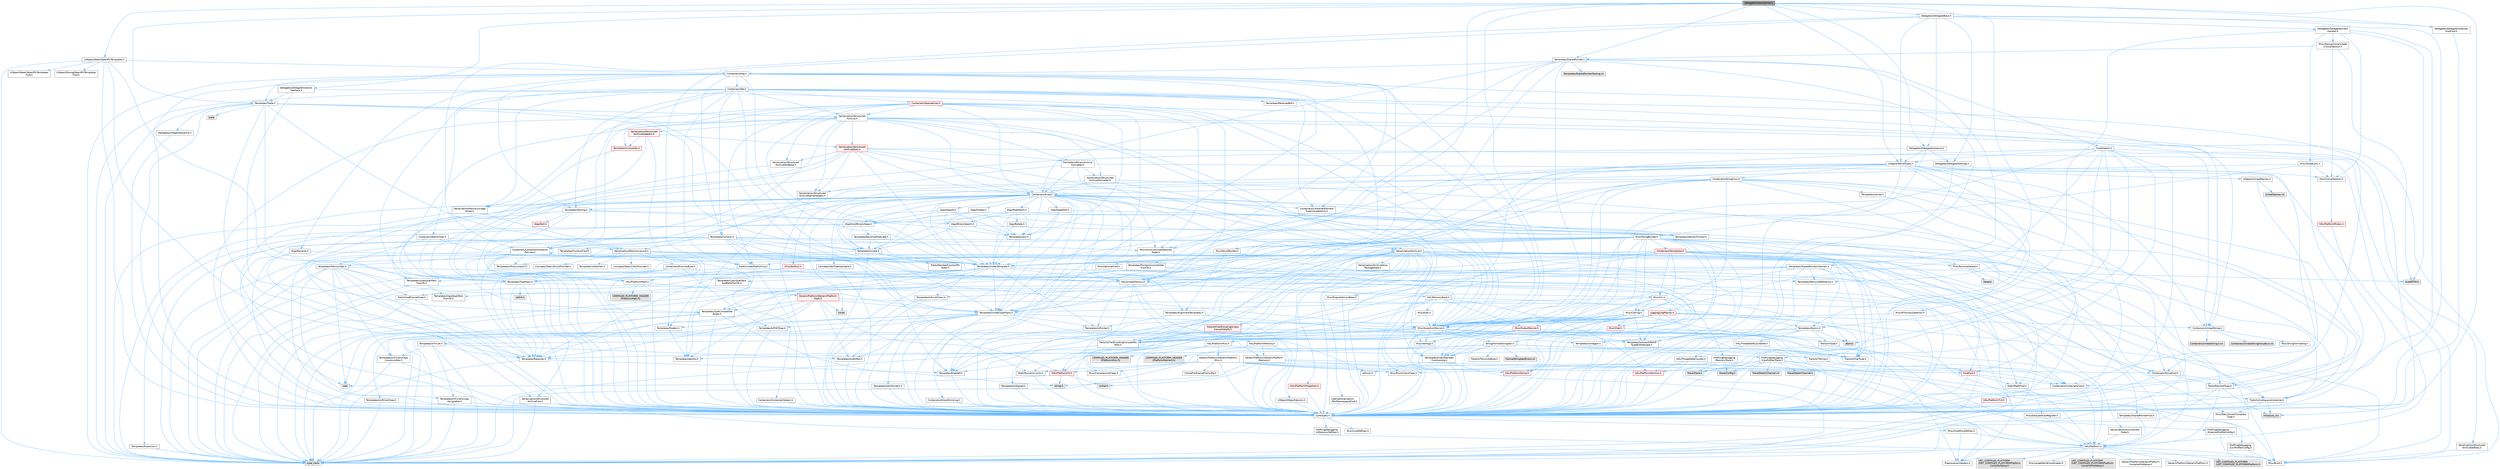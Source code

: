 digraph "DelegateInstancesImpl.h"
{
 // INTERACTIVE_SVG=YES
 // LATEX_PDF_SIZE
  bgcolor="transparent";
  edge [fontname=Helvetica,fontsize=10,labelfontname=Helvetica,labelfontsize=10];
  node [fontname=Helvetica,fontsize=10,shape=box,height=0.2,width=0.4];
  Node1 [id="Node000001",label="DelegateInstancesImpl.h",height=0.2,width=0.4,color="gray40", fillcolor="grey60", style="filled", fontcolor="black",tooltip=" "];
  Node1 -> Node2 [id="edge1_Node000001_Node000002",color="steelblue1",style="solid",tooltip=" "];
  Node2 [id="Node000002",label="CoreTypes.h",height=0.2,width=0.4,color="grey40", fillcolor="white", style="filled",URL="$dc/dec/CoreTypes_8h.html",tooltip=" "];
  Node2 -> Node3 [id="edge2_Node000002_Node000003",color="steelblue1",style="solid",tooltip=" "];
  Node3 [id="Node000003",label="HAL/Platform.h",height=0.2,width=0.4,color="grey40", fillcolor="white", style="filled",URL="$d9/dd0/Platform_8h.html",tooltip=" "];
  Node3 -> Node4 [id="edge3_Node000003_Node000004",color="steelblue1",style="solid",tooltip=" "];
  Node4 [id="Node000004",label="Misc/Build.h",height=0.2,width=0.4,color="grey40", fillcolor="white", style="filled",URL="$d3/dbb/Build_8h.html",tooltip=" "];
  Node3 -> Node5 [id="edge4_Node000003_Node000005",color="steelblue1",style="solid",tooltip=" "];
  Node5 [id="Node000005",label="Misc/LargeWorldCoordinates.h",height=0.2,width=0.4,color="grey40", fillcolor="white", style="filled",URL="$d2/dcb/LargeWorldCoordinates_8h.html",tooltip=" "];
  Node3 -> Node6 [id="edge5_Node000003_Node000006",color="steelblue1",style="solid",tooltip=" "];
  Node6 [id="Node000006",label="type_traits",height=0.2,width=0.4,color="grey60", fillcolor="#E0E0E0", style="filled",tooltip=" "];
  Node3 -> Node7 [id="edge6_Node000003_Node000007",color="steelblue1",style="solid",tooltip=" "];
  Node7 [id="Node000007",label="PreprocessorHelpers.h",height=0.2,width=0.4,color="grey40", fillcolor="white", style="filled",URL="$db/ddb/PreprocessorHelpers_8h.html",tooltip=" "];
  Node3 -> Node8 [id="edge7_Node000003_Node000008",color="steelblue1",style="solid",tooltip=" "];
  Node8 [id="Node000008",label="UBT_COMPILED_PLATFORM\l/UBT_COMPILED_PLATFORMPlatform\lCompilerPreSetup.h",height=0.2,width=0.4,color="grey60", fillcolor="#E0E0E0", style="filled",tooltip=" "];
  Node3 -> Node9 [id="edge8_Node000003_Node000009",color="steelblue1",style="solid",tooltip=" "];
  Node9 [id="Node000009",label="GenericPlatform/GenericPlatform\lCompilerPreSetup.h",height=0.2,width=0.4,color="grey40", fillcolor="white", style="filled",URL="$d9/dc8/GenericPlatformCompilerPreSetup_8h.html",tooltip=" "];
  Node3 -> Node10 [id="edge9_Node000003_Node000010",color="steelblue1",style="solid",tooltip=" "];
  Node10 [id="Node000010",label="GenericPlatform/GenericPlatform.h",height=0.2,width=0.4,color="grey40", fillcolor="white", style="filled",URL="$d6/d84/GenericPlatform_8h.html",tooltip=" "];
  Node3 -> Node11 [id="edge10_Node000003_Node000011",color="steelblue1",style="solid",tooltip=" "];
  Node11 [id="Node000011",label="UBT_COMPILED_PLATFORM\l/UBT_COMPILED_PLATFORMPlatform.h",height=0.2,width=0.4,color="grey60", fillcolor="#E0E0E0", style="filled",tooltip=" "];
  Node3 -> Node12 [id="edge11_Node000003_Node000012",color="steelblue1",style="solid",tooltip=" "];
  Node12 [id="Node000012",label="UBT_COMPILED_PLATFORM\l/UBT_COMPILED_PLATFORMPlatform\lCompilerSetup.h",height=0.2,width=0.4,color="grey60", fillcolor="#E0E0E0", style="filled",tooltip=" "];
  Node2 -> Node13 [id="edge12_Node000002_Node000013",color="steelblue1",style="solid",tooltip=" "];
  Node13 [id="Node000013",label="ProfilingDebugging\l/UMemoryDefines.h",height=0.2,width=0.4,color="grey40", fillcolor="white", style="filled",URL="$d2/da2/UMemoryDefines_8h.html",tooltip=" "];
  Node2 -> Node14 [id="edge13_Node000002_Node000014",color="steelblue1",style="solid",tooltip=" "];
  Node14 [id="Node000014",label="Misc/CoreMiscDefines.h",height=0.2,width=0.4,color="grey40", fillcolor="white", style="filled",URL="$da/d38/CoreMiscDefines_8h.html",tooltip=" "];
  Node14 -> Node3 [id="edge14_Node000014_Node000003",color="steelblue1",style="solid",tooltip=" "];
  Node14 -> Node7 [id="edge15_Node000014_Node000007",color="steelblue1",style="solid",tooltip=" "];
  Node2 -> Node15 [id="edge16_Node000002_Node000015",color="steelblue1",style="solid",tooltip=" "];
  Node15 [id="Node000015",label="Misc/CoreDefines.h",height=0.2,width=0.4,color="grey40", fillcolor="white", style="filled",URL="$d3/dd2/CoreDefines_8h.html",tooltip=" "];
  Node1 -> Node16 [id="edge17_Node000001_Node000016",color="steelblue1",style="solid",tooltip=" "];
  Node16 [id="Node000016",label="Delegates/DelegateInstance\lInterface.h",height=0.2,width=0.4,color="grey40", fillcolor="white", style="filled",URL="$de/d82/DelegateInstanceInterface_8h.html",tooltip=" "];
  Node16 -> Node17 [id="edge18_Node000016_Node000017",color="steelblue1",style="solid",tooltip=" "];
  Node17 [id="Node000017",label="Misc/AssertionMacros.h",height=0.2,width=0.4,color="grey40", fillcolor="white", style="filled",URL="$d0/dfa/AssertionMacros_8h.html",tooltip=" "];
  Node17 -> Node2 [id="edge19_Node000017_Node000002",color="steelblue1",style="solid",tooltip=" "];
  Node17 -> Node3 [id="edge20_Node000017_Node000003",color="steelblue1",style="solid",tooltip=" "];
  Node17 -> Node18 [id="edge21_Node000017_Node000018",color="steelblue1",style="solid",tooltip=" "];
  Node18 [id="Node000018",label="HAL/PlatformMisc.h",height=0.2,width=0.4,color="grey40", fillcolor="white", style="filled",URL="$d0/df5/PlatformMisc_8h.html",tooltip=" "];
  Node18 -> Node2 [id="edge22_Node000018_Node000002",color="steelblue1",style="solid",tooltip=" "];
  Node18 -> Node19 [id="edge23_Node000018_Node000019",color="steelblue1",style="solid",tooltip=" "];
  Node19 [id="Node000019",label="GenericPlatform/GenericPlatform\lMisc.h",height=0.2,width=0.4,color="grey40", fillcolor="white", style="filled",URL="$db/d9a/GenericPlatformMisc_8h.html",tooltip=" "];
  Node19 -> Node20 [id="edge24_Node000019_Node000020",color="steelblue1",style="solid",tooltip=" "];
  Node20 [id="Node000020",label="Containers/StringFwd.h",height=0.2,width=0.4,color="grey40", fillcolor="white", style="filled",URL="$df/d37/StringFwd_8h.html",tooltip=" "];
  Node20 -> Node2 [id="edge25_Node000020_Node000002",color="steelblue1",style="solid",tooltip=" "];
  Node20 -> Node21 [id="edge26_Node000020_Node000021",color="steelblue1",style="solid",tooltip=" "];
  Node21 [id="Node000021",label="Traits/ElementType.h",height=0.2,width=0.4,color="grey40", fillcolor="white", style="filled",URL="$d5/d4f/ElementType_8h.html",tooltip=" "];
  Node21 -> Node3 [id="edge27_Node000021_Node000003",color="steelblue1",style="solid",tooltip=" "];
  Node21 -> Node22 [id="edge28_Node000021_Node000022",color="steelblue1",style="solid",tooltip=" "];
  Node22 [id="Node000022",label="initializer_list",height=0.2,width=0.4,color="grey60", fillcolor="#E0E0E0", style="filled",tooltip=" "];
  Node21 -> Node6 [id="edge29_Node000021_Node000006",color="steelblue1",style="solid",tooltip=" "];
  Node20 -> Node23 [id="edge30_Node000020_Node000023",color="steelblue1",style="solid",tooltip=" "];
  Node23 [id="Node000023",label="Traits/IsContiguousContainer.h",height=0.2,width=0.4,color="grey40", fillcolor="white", style="filled",URL="$d5/d3c/IsContiguousContainer_8h.html",tooltip=" "];
  Node23 -> Node2 [id="edge31_Node000023_Node000002",color="steelblue1",style="solid",tooltip=" "];
  Node23 -> Node24 [id="edge32_Node000023_Node000024",color="steelblue1",style="solid",tooltip=" "];
  Node24 [id="Node000024",label="Misc/StaticAssertComplete\lType.h",height=0.2,width=0.4,color="grey40", fillcolor="white", style="filled",URL="$d5/d4e/StaticAssertCompleteType_8h.html",tooltip=" "];
  Node23 -> Node22 [id="edge33_Node000023_Node000022",color="steelblue1",style="solid",tooltip=" "];
  Node19 -> Node25 [id="edge34_Node000019_Node000025",color="steelblue1",style="solid",tooltip=" "];
  Node25 [id="Node000025",label="CoreFwd.h",height=0.2,width=0.4,color="red", fillcolor="#FFF0F0", style="filled",URL="$d1/d1e/CoreFwd_8h.html",tooltip=" "];
  Node25 -> Node2 [id="edge35_Node000025_Node000002",color="steelblue1",style="solid",tooltip=" "];
  Node25 -> Node26 [id="edge36_Node000025_Node000026",color="steelblue1",style="solid",tooltip=" "];
  Node26 [id="Node000026",label="Containers/ContainersFwd.h",height=0.2,width=0.4,color="grey40", fillcolor="white", style="filled",URL="$d4/d0a/ContainersFwd_8h.html",tooltip=" "];
  Node26 -> Node3 [id="edge37_Node000026_Node000003",color="steelblue1",style="solid",tooltip=" "];
  Node26 -> Node2 [id="edge38_Node000026_Node000002",color="steelblue1",style="solid",tooltip=" "];
  Node26 -> Node23 [id="edge39_Node000026_Node000023",color="steelblue1",style="solid",tooltip=" "];
  Node25 -> Node27 [id="edge40_Node000025_Node000027",color="steelblue1",style="solid",tooltip=" "];
  Node27 [id="Node000027",label="Math/MathFwd.h",height=0.2,width=0.4,color="grey40", fillcolor="white", style="filled",URL="$d2/d10/MathFwd_8h.html",tooltip=" "];
  Node27 -> Node3 [id="edge41_Node000027_Node000003",color="steelblue1",style="solid",tooltip=" "];
  Node19 -> Node2 [id="edge42_Node000019_Node000002",color="steelblue1",style="solid",tooltip=" "];
  Node19 -> Node29 [id="edge43_Node000019_Node000029",color="steelblue1",style="solid",tooltip=" "];
  Node29 [id="Node000029",label="FramePro/FrameProConfig.h",height=0.2,width=0.4,color="grey40", fillcolor="white", style="filled",URL="$d7/d90/FrameProConfig_8h.html",tooltip=" "];
  Node19 -> Node30 [id="edge44_Node000019_Node000030",color="steelblue1",style="solid",tooltip=" "];
  Node30 [id="Node000030",label="HAL/PlatformCrt.h",height=0.2,width=0.4,color="red", fillcolor="#FFF0F0", style="filled",URL="$d8/d75/PlatformCrt_8h.html",tooltip=" "];
  Node30 -> Node31 [id="edge45_Node000030_Node000031",color="steelblue1",style="solid",tooltip=" "];
  Node31 [id="Node000031",label="new",height=0.2,width=0.4,color="grey60", fillcolor="#E0E0E0", style="filled",tooltip=" "];
  Node30 -> Node32 [id="edge46_Node000030_Node000032",color="steelblue1",style="solid",tooltip=" "];
  Node32 [id="Node000032",label="wchar.h",height=0.2,width=0.4,color="grey60", fillcolor="#E0E0E0", style="filled",tooltip=" "];
  Node30 -> Node39 [id="edge47_Node000030_Node000039",color="steelblue1",style="solid",tooltip=" "];
  Node39 [id="Node000039",label="string.h",height=0.2,width=0.4,color="grey60", fillcolor="#E0E0E0", style="filled",tooltip=" "];
  Node19 -> Node40 [id="edge48_Node000019_Node000040",color="steelblue1",style="solid",tooltip=" "];
  Node40 [id="Node000040",label="Math/NumericLimits.h",height=0.2,width=0.4,color="grey40", fillcolor="white", style="filled",URL="$df/d1b/NumericLimits_8h.html",tooltip=" "];
  Node40 -> Node2 [id="edge49_Node000040_Node000002",color="steelblue1",style="solid",tooltip=" "];
  Node19 -> Node41 [id="edge50_Node000019_Node000041",color="steelblue1",style="solid",tooltip=" "];
  Node41 [id="Node000041",label="Misc/CompressionFlags.h",height=0.2,width=0.4,color="grey40", fillcolor="white", style="filled",URL="$d9/d76/CompressionFlags_8h.html",tooltip=" "];
  Node19 -> Node42 [id="edge51_Node000019_Node000042",color="steelblue1",style="solid",tooltip=" "];
  Node42 [id="Node000042",label="Misc/EnumClassFlags.h",height=0.2,width=0.4,color="grey40", fillcolor="white", style="filled",URL="$d8/de7/EnumClassFlags_8h.html",tooltip=" "];
  Node19 -> Node43 [id="edge52_Node000019_Node000043",color="steelblue1",style="solid",tooltip=" "];
  Node43 [id="Node000043",label="ProfilingDebugging\l/CsvProfilerConfig.h",height=0.2,width=0.4,color="grey40", fillcolor="white", style="filled",URL="$d3/d88/CsvProfilerConfig_8h.html",tooltip=" "];
  Node43 -> Node4 [id="edge53_Node000043_Node000004",color="steelblue1",style="solid",tooltip=" "];
  Node19 -> Node44 [id="edge54_Node000019_Node000044",color="steelblue1",style="solid",tooltip=" "];
  Node44 [id="Node000044",label="ProfilingDebugging\l/ExternalProfilerConfig.h",height=0.2,width=0.4,color="grey40", fillcolor="white", style="filled",URL="$d3/dbb/ExternalProfilerConfig_8h.html",tooltip=" "];
  Node44 -> Node4 [id="edge55_Node000044_Node000004",color="steelblue1",style="solid",tooltip=" "];
  Node18 -> Node45 [id="edge56_Node000018_Node000045",color="steelblue1",style="solid",tooltip=" "];
  Node45 [id="Node000045",label="COMPILED_PLATFORM_HEADER\l(PlatformMisc.h)",height=0.2,width=0.4,color="grey60", fillcolor="#E0E0E0", style="filled",tooltip=" "];
  Node18 -> Node46 [id="edge57_Node000018_Node000046",color="steelblue1",style="solid",tooltip=" "];
  Node46 [id="Node000046",label="ProfilingDebugging\l/CpuProfilerTrace.h",height=0.2,width=0.4,color="grey40", fillcolor="white", style="filled",URL="$da/dcb/CpuProfilerTrace_8h.html",tooltip=" "];
  Node46 -> Node2 [id="edge58_Node000046_Node000002",color="steelblue1",style="solid",tooltip=" "];
  Node46 -> Node26 [id="edge59_Node000046_Node000026",color="steelblue1",style="solid",tooltip=" "];
  Node46 -> Node47 [id="edge60_Node000046_Node000047",color="steelblue1",style="solid",tooltip=" "];
  Node47 [id="Node000047",label="HAL/PlatformAtomics.h",height=0.2,width=0.4,color="red", fillcolor="#FFF0F0", style="filled",URL="$d3/d36/PlatformAtomics_8h.html",tooltip=" "];
  Node47 -> Node2 [id="edge61_Node000047_Node000002",color="steelblue1",style="solid",tooltip=" "];
  Node46 -> Node7 [id="edge62_Node000046_Node000007",color="steelblue1",style="solid",tooltip=" "];
  Node46 -> Node4 [id="edge63_Node000046_Node000004",color="steelblue1",style="solid",tooltip=" "];
  Node46 -> Node50 [id="edge64_Node000046_Node000050",color="steelblue1",style="solid",tooltip=" "];
  Node50 [id="Node000050",label="Trace/Config.h",height=0.2,width=0.4,color="grey60", fillcolor="#E0E0E0", style="filled",tooltip=" "];
  Node46 -> Node51 [id="edge65_Node000046_Node000051",color="steelblue1",style="solid",tooltip=" "];
  Node51 [id="Node000051",label="Trace/Detail/Channel.h",height=0.2,width=0.4,color="grey60", fillcolor="#E0E0E0", style="filled",tooltip=" "];
  Node46 -> Node52 [id="edge66_Node000046_Node000052",color="steelblue1",style="solid",tooltip=" "];
  Node52 [id="Node000052",label="Trace/Detail/Channel.inl",height=0.2,width=0.4,color="grey60", fillcolor="#E0E0E0", style="filled",tooltip=" "];
  Node46 -> Node53 [id="edge67_Node000046_Node000053",color="steelblue1",style="solid",tooltip=" "];
  Node53 [id="Node000053",label="Trace/Trace.h",height=0.2,width=0.4,color="grey60", fillcolor="#E0E0E0", style="filled",tooltip=" "];
  Node17 -> Node7 [id="edge68_Node000017_Node000007",color="steelblue1",style="solid",tooltip=" "];
  Node17 -> Node54 [id="edge69_Node000017_Node000054",color="steelblue1",style="solid",tooltip=" "];
  Node54 [id="Node000054",label="Templates/EnableIf.h",height=0.2,width=0.4,color="grey40", fillcolor="white", style="filled",URL="$d7/d60/EnableIf_8h.html",tooltip=" "];
  Node54 -> Node2 [id="edge70_Node000054_Node000002",color="steelblue1",style="solid",tooltip=" "];
  Node17 -> Node55 [id="edge71_Node000017_Node000055",color="steelblue1",style="solid",tooltip=" "];
  Node55 [id="Node000055",label="Templates/IsArrayOrRefOf\lTypeByPredicate.h",height=0.2,width=0.4,color="grey40", fillcolor="white", style="filled",URL="$d6/da1/IsArrayOrRefOfTypeByPredicate_8h.html",tooltip=" "];
  Node55 -> Node2 [id="edge72_Node000055_Node000002",color="steelblue1",style="solid",tooltip=" "];
  Node17 -> Node56 [id="edge73_Node000017_Node000056",color="steelblue1",style="solid",tooltip=" "];
  Node56 [id="Node000056",label="Templates/IsValidVariadic\lFunctionArg.h",height=0.2,width=0.4,color="grey40", fillcolor="white", style="filled",URL="$d0/dc8/IsValidVariadicFunctionArg_8h.html",tooltip=" "];
  Node56 -> Node2 [id="edge74_Node000056_Node000002",color="steelblue1",style="solid",tooltip=" "];
  Node56 -> Node57 [id="edge75_Node000056_Node000057",color="steelblue1",style="solid",tooltip=" "];
  Node57 [id="Node000057",label="IsEnum.h",height=0.2,width=0.4,color="grey40", fillcolor="white", style="filled",URL="$d4/de5/IsEnum_8h.html",tooltip=" "];
  Node56 -> Node6 [id="edge76_Node000056_Node000006",color="steelblue1",style="solid",tooltip=" "];
  Node17 -> Node58 [id="edge77_Node000017_Node000058",color="steelblue1",style="solid",tooltip=" "];
  Node58 [id="Node000058",label="Traits/IsCharEncodingCompatible\lWith.h",height=0.2,width=0.4,color="grey40", fillcolor="white", style="filled",URL="$df/dd1/IsCharEncodingCompatibleWith_8h.html",tooltip=" "];
  Node58 -> Node6 [id="edge78_Node000058_Node000006",color="steelblue1",style="solid",tooltip=" "];
  Node58 -> Node59 [id="edge79_Node000058_Node000059",color="steelblue1",style="solid",tooltip=" "];
  Node59 [id="Node000059",label="Traits/IsCharType.h",height=0.2,width=0.4,color="grey40", fillcolor="white", style="filled",URL="$db/d51/IsCharType_8h.html",tooltip=" "];
  Node59 -> Node2 [id="edge80_Node000059_Node000002",color="steelblue1",style="solid",tooltip=" "];
  Node17 -> Node60 [id="edge81_Node000017_Node000060",color="steelblue1",style="solid",tooltip=" "];
  Node60 [id="Node000060",label="Misc/VarArgs.h",height=0.2,width=0.4,color="grey40", fillcolor="white", style="filled",URL="$d5/d6f/VarArgs_8h.html",tooltip=" "];
  Node60 -> Node2 [id="edge82_Node000060_Node000002",color="steelblue1",style="solid",tooltip=" "];
  Node17 -> Node61 [id="edge83_Node000017_Node000061",color="steelblue1",style="solid",tooltip=" "];
  Node61 [id="Node000061",label="String/FormatStringSan.h",height=0.2,width=0.4,color="grey40", fillcolor="white", style="filled",URL="$d3/d8b/FormatStringSan_8h.html",tooltip=" "];
  Node61 -> Node6 [id="edge84_Node000061_Node000006",color="steelblue1",style="solid",tooltip=" "];
  Node61 -> Node2 [id="edge85_Node000061_Node000002",color="steelblue1",style="solid",tooltip=" "];
  Node61 -> Node62 [id="edge86_Node000061_Node000062",color="steelblue1",style="solid",tooltip=" "];
  Node62 [id="Node000062",label="Templates/Requires.h",height=0.2,width=0.4,color="grey40", fillcolor="white", style="filled",URL="$dc/d96/Requires_8h.html",tooltip=" "];
  Node62 -> Node54 [id="edge87_Node000062_Node000054",color="steelblue1",style="solid",tooltip=" "];
  Node62 -> Node6 [id="edge88_Node000062_Node000006",color="steelblue1",style="solid",tooltip=" "];
  Node61 -> Node63 [id="edge89_Node000061_Node000063",color="steelblue1",style="solid",tooltip=" "];
  Node63 [id="Node000063",label="Templates/Identity.h",height=0.2,width=0.4,color="grey40", fillcolor="white", style="filled",URL="$d0/dd5/Identity_8h.html",tooltip=" "];
  Node61 -> Node56 [id="edge90_Node000061_Node000056",color="steelblue1",style="solid",tooltip=" "];
  Node61 -> Node59 [id="edge91_Node000061_Node000059",color="steelblue1",style="solid",tooltip=" "];
  Node61 -> Node64 [id="edge92_Node000061_Node000064",color="steelblue1",style="solid",tooltip=" "];
  Node64 [id="Node000064",label="Traits/IsTEnumAsByte.h",height=0.2,width=0.4,color="grey40", fillcolor="white", style="filled",URL="$d1/de6/IsTEnumAsByte_8h.html",tooltip=" "];
  Node61 -> Node65 [id="edge93_Node000061_Node000065",color="steelblue1",style="solid",tooltip=" "];
  Node65 [id="Node000065",label="Traits/IsTString.h",height=0.2,width=0.4,color="grey40", fillcolor="white", style="filled",URL="$d0/df8/IsTString_8h.html",tooltip=" "];
  Node65 -> Node26 [id="edge94_Node000065_Node000026",color="steelblue1",style="solid",tooltip=" "];
  Node61 -> Node26 [id="edge95_Node000061_Node000026",color="steelblue1",style="solid",tooltip=" "];
  Node61 -> Node66 [id="edge96_Node000061_Node000066",color="steelblue1",style="solid",tooltip=" "];
  Node66 [id="Node000066",label="FormatStringSanErrors.inl",height=0.2,width=0.4,color="grey60", fillcolor="#E0E0E0", style="filled",tooltip=" "];
  Node17 -> Node67 [id="edge97_Node000017_Node000067",color="steelblue1",style="solid",tooltip=" "];
  Node67 [id="Node000067",label="atomic",height=0.2,width=0.4,color="grey60", fillcolor="#E0E0E0", style="filled",tooltip=" "];
  Node16 -> Node68 [id="edge98_Node000016_Node000068",color="steelblue1",style="solid",tooltip=" "];
  Node68 [id="Node000068",label="Templates/TypeCompatible\lBytes.h",height=0.2,width=0.4,color="grey40", fillcolor="white", style="filled",URL="$df/d0a/TypeCompatibleBytes_8h.html",tooltip=" "];
  Node68 -> Node2 [id="edge99_Node000068_Node000002",color="steelblue1",style="solid",tooltip=" "];
  Node68 -> Node39 [id="edge100_Node000068_Node000039",color="steelblue1",style="solid",tooltip=" "];
  Node68 -> Node31 [id="edge101_Node000068_Node000031",color="steelblue1",style="solid",tooltip=" "];
  Node68 -> Node6 [id="edge102_Node000068_Node000006",color="steelblue1",style="solid",tooltip=" "];
  Node16 -> Node69 [id="edge103_Node000016_Node000069",color="steelblue1",style="solid",tooltip=" "];
  Node69 [id="Node000069",label="Templates/Tuple.h",height=0.2,width=0.4,color="grey40", fillcolor="white", style="filled",URL="$d2/d4f/Tuple_8h.html",tooltip=" "];
  Node69 -> Node2 [id="edge104_Node000069_Node000002",color="steelblue1",style="solid",tooltip=" "];
  Node69 -> Node70 [id="edge105_Node000069_Node000070",color="steelblue1",style="solid",tooltip=" "];
  Node70 [id="Node000070",label="Templates/UnrealTemplate.h",height=0.2,width=0.4,color="grey40", fillcolor="white", style="filled",URL="$d4/d24/UnrealTemplate_8h.html",tooltip=" "];
  Node70 -> Node2 [id="edge106_Node000070_Node000002",color="steelblue1",style="solid",tooltip=" "];
  Node70 -> Node71 [id="edge107_Node000070_Node000071",color="steelblue1",style="solid",tooltip=" "];
  Node71 [id="Node000071",label="Templates/IsPointer.h",height=0.2,width=0.4,color="grey40", fillcolor="white", style="filled",URL="$d7/d05/IsPointer_8h.html",tooltip=" "];
  Node71 -> Node2 [id="edge108_Node000071_Node000002",color="steelblue1",style="solid",tooltip=" "];
  Node70 -> Node72 [id="edge109_Node000070_Node000072",color="steelblue1",style="solid",tooltip=" "];
  Node72 [id="Node000072",label="HAL/UnrealMemory.h",height=0.2,width=0.4,color="grey40", fillcolor="white", style="filled",URL="$d9/d96/UnrealMemory_8h.html",tooltip=" "];
  Node72 -> Node2 [id="edge110_Node000072_Node000002",color="steelblue1",style="solid",tooltip=" "];
  Node72 -> Node73 [id="edge111_Node000072_Node000073",color="steelblue1",style="solid",tooltip=" "];
  Node73 [id="Node000073",label="GenericPlatform/GenericPlatform\lMemory.h",height=0.2,width=0.4,color="grey40", fillcolor="white", style="filled",URL="$dd/d22/GenericPlatformMemory_8h.html",tooltip=" "];
  Node73 -> Node25 [id="edge112_Node000073_Node000025",color="steelblue1",style="solid",tooltip=" "];
  Node73 -> Node2 [id="edge113_Node000073_Node000002",color="steelblue1",style="solid",tooltip=" "];
  Node73 -> Node74 [id="edge114_Node000073_Node000074",color="steelblue1",style="solid",tooltip=" "];
  Node74 [id="Node000074",label="HAL/PlatformString.h",height=0.2,width=0.4,color="red", fillcolor="#FFF0F0", style="filled",URL="$db/db5/PlatformString_8h.html",tooltip=" "];
  Node74 -> Node2 [id="edge115_Node000074_Node000002",color="steelblue1",style="solid",tooltip=" "];
  Node73 -> Node39 [id="edge116_Node000073_Node000039",color="steelblue1",style="solid",tooltip=" "];
  Node73 -> Node32 [id="edge117_Node000073_Node000032",color="steelblue1",style="solid",tooltip=" "];
  Node72 -> Node76 [id="edge118_Node000072_Node000076",color="steelblue1",style="solid",tooltip=" "];
  Node76 [id="Node000076",label="HAL/MemoryBase.h",height=0.2,width=0.4,color="grey40", fillcolor="white", style="filled",URL="$d6/d9f/MemoryBase_8h.html",tooltip=" "];
  Node76 -> Node2 [id="edge119_Node000076_Node000002",color="steelblue1",style="solid",tooltip=" "];
  Node76 -> Node47 [id="edge120_Node000076_Node000047",color="steelblue1",style="solid",tooltip=" "];
  Node76 -> Node30 [id="edge121_Node000076_Node000030",color="steelblue1",style="solid",tooltip=" "];
  Node76 -> Node77 [id="edge122_Node000076_Node000077",color="steelblue1",style="solid",tooltip=" "];
  Node77 [id="Node000077",label="Misc/Exec.h",height=0.2,width=0.4,color="grey40", fillcolor="white", style="filled",URL="$de/ddb/Exec_8h.html",tooltip=" "];
  Node77 -> Node2 [id="edge123_Node000077_Node000002",color="steelblue1",style="solid",tooltip=" "];
  Node77 -> Node17 [id="edge124_Node000077_Node000017",color="steelblue1",style="solid",tooltip=" "];
  Node76 -> Node78 [id="edge125_Node000076_Node000078",color="steelblue1",style="solid",tooltip=" "];
  Node78 [id="Node000078",label="Misc/OutputDevice.h",height=0.2,width=0.4,color="red", fillcolor="#FFF0F0", style="filled",URL="$d7/d32/OutputDevice_8h.html",tooltip=" "];
  Node78 -> Node25 [id="edge126_Node000078_Node000025",color="steelblue1",style="solid",tooltip=" "];
  Node78 -> Node2 [id="edge127_Node000078_Node000002",color="steelblue1",style="solid",tooltip=" "];
  Node78 -> Node60 [id="edge128_Node000078_Node000060",color="steelblue1",style="solid",tooltip=" "];
  Node78 -> Node55 [id="edge129_Node000078_Node000055",color="steelblue1",style="solid",tooltip=" "];
  Node78 -> Node56 [id="edge130_Node000078_Node000056",color="steelblue1",style="solid",tooltip=" "];
  Node78 -> Node58 [id="edge131_Node000078_Node000058",color="steelblue1",style="solid",tooltip=" "];
  Node76 -> Node80 [id="edge132_Node000076_Node000080",color="steelblue1",style="solid",tooltip=" "];
  Node80 [id="Node000080",label="Templates/Atomic.h",height=0.2,width=0.4,color="grey40", fillcolor="white", style="filled",URL="$d3/d91/Atomic_8h.html",tooltip=" "];
  Node80 -> Node81 [id="edge133_Node000080_Node000081",color="steelblue1",style="solid",tooltip=" "];
  Node81 [id="Node000081",label="HAL/ThreadSafeCounter.h",height=0.2,width=0.4,color="grey40", fillcolor="white", style="filled",URL="$dc/dc9/ThreadSafeCounter_8h.html",tooltip=" "];
  Node81 -> Node2 [id="edge134_Node000081_Node000002",color="steelblue1",style="solid",tooltip=" "];
  Node81 -> Node47 [id="edge135_Node000081_Node000047",color="steelblue1",style="solid",tooltip=" "];
  Node80 -> Node82 [id="edge136_Node000080_Node000082",color="steelblue1",style="solid",tooltip=" "];
  Node82 [id="Node000082",label="HAL/ThreadSafeCounter64.h",height=0.2,width=0.4,color="grey40", fillcolor="white", style="filled",URL="$d0/d12/ThreadSafeCounter64_8h.html",tooltip=" "];
  Node82 -> Node2 [id="edge137_Node000082_Node000002",color="steelblue1",style="solid",tooltip=" "];
  Node82 -> Node81 [id="edge138_Node000082_Node000081",color="steelblue1",style="solid",tooltip=" "];
  Node80 -> Node83 [id="edge139_Node000080_Node000083",color="steelblue1",style="solid",tooltip=" "];
  Node83 [id="Node000083",label="Templates/IsIntegral.h",height=0.2,width=0.4,color="grey40", fillcolor="white", style="filled",URL="$da/d64/IsIntegral_8h.html",tooltip=" "];
  Node83 -> Node2 [id="edge140_Node000083_Node000002",color="steelblue1",style="solid",tooltip=" "];
  Node80 -> Node84 [id="edge141_Node000080_Node000084",color="steelblue1",style="solid",tooltip=" "];
  Node84 [id="Node000084",label="Templates/IsTrivial.h",height=0.2,width=0.4,color="grey40", fillcolor="white", style="filled",URL="$da/d4c/IsTrivial_8h.html",tooltip=" "];
  Node84 -> Node85 [id="edge142_Node000084_Node000085",color="steelblue1",style="solid",tooltip=" "];
  Node85 [id="Node000085",label="Templates/AndOrNot.h",height=0.2,width=0.4,color="grey40", fillcolor="white", style="filled",URL="$db/d0a/AndOrNot_8h.html",tooltip=" "];
  Node85 -> Node2 [id="edge143_Node000085_Node000002",color="steelblue1",style="solid",tooltip=" "];
  Node84 -> Node86 [id="edge144_Node000084_Node000086",color="steelblue1",style="solid",tooltip=" "];
  Node86 [id="Node000086",label="Templates/IsTriviallyCopy\lConstructible.h",height=0.2,width=0.4,color="grey40", fillcolor="white", style="filled",URL="$d3/d78/IsTriviallyCopyConstructible_8h.html",tooltip=" "];
  Node86 -> Node2 [id="edge145_Node000086_Node000002",color="steelblue1",style="solid",tooltip=" "];
  Node86 -> Node6 [id="edge146_Node000086_Node000006",color="steelblue1",style="solid",tooltip=" "];
  Node84 -> Node87 [id="edge147_Node000084_Node000087",color="steelblue1",style="solid",tooltip=" "];
  Node87 [id="Node000087",label="Templates/IsTriviallyCopy\lAssignable.h",height=0.2,width=0.4,color="grey40", fillcolor="white", style="filled",URL="$d2/df2/IsTriviallyCopyAssignable_8h.html",tooltip=" "];
  Node87 -> Node2 [id="edge148_Node000087_Node000002",color="steelblue1",style="solid",tooltip=" "];
  Node87 -> Node6 [id="edge149_Node000087_Node000006",color="steelblue1",style="solid",tooltip=" "];
  Node84 -> Node6 [id="edge150_Node000084_Node000006",color="steelblue1",style="solid",tooltip=" "];
  Node80 -> Node88 [id="edge151_Node000080_Node000088",color="steelblue1",style="solid",tooltip=" "];
  Node88 [id="Node000088",label="Traits/IntType.h",height=0.2,width=0.4,color="grey40", fillcolor="white", style="filled",URL="$d7/deb/IntType_8h.html",tooltip=" "];
  Node88 -> Node3 [id="edge152_Node000088_Node000003",color="steelblue1",style="solid",tooltip=" "];
  Node80 -> Node67 [id="edge153_Node000080_Node000067",color="steelblue1",style="solid",tooltip=" "];
  Node72 -> Node89 [id="edge154_Node000072_Node000089",color="steelblue1",style="solid",tooltip=" "];
  Node89 [id="Node000089",label="HAL/PlatformMemory.h",height=0.2,width=0.4,color="grey40", fillcolor="white", style="filled",URL="$de/d68/PlatformMemory_8h.html",tooltip=" "];
  Node89 -> Node2 [id="edge155_Node000089_Node000002",color="steelblue1",style="solid",tooltip=" "];
  Node89 -> Node73 [id="edge156_Node000089_Node000073",color="steelblue1",style="solid",tooltip=" "];
  Node89 -> Node90 [id="edge157_Node000089_Node000090",color="steelblue1",style="solid",tooltip=" "];
  Node90 [id="Node000090",label="COMPILED_PLATFORM_HEADER\l(PlatformMemory.h)",height=0.2,width=0.4,color="grey60", fillcolor="#E0E0E0", style="filled",tooltip=" "];
  Node72 -> Node91 [id="edge158_Node000072_Node000091",color="steelblue1",style="solid",tooltip=" "];
  Node91 [id="Node000091",label="ProfilingDebugging\l/MemoryTrace.h",height=0.2,width=0.4,color="grey40", fillcolor="white", style="filled",URL="$da/dd7/MemoryTrace_8h.html",tooltip=" "];
  Node91 -> Node3 [id="edge159_Node000091_Node000003",color="steelblue1",style="solid",tooltip=" "];
  Node91 -> Node42 [id="edge160_Node000091_Node000042",color="steelblue1",style="solid",tooltip=" "];
  Node91 -> Node50 [id="edge161_Node000091_Node000050",color="steelblue1",style="solid",tooltip=" "];
  Node91 -> Node53 [id="edge162_Node000091_Node000053",color="steelblue1",style="solid",tooltip=" "];
  Node72 -> Node71 [id="edge163_Node000072_Node000071",color="steelblue1",style="solid",tooltip=" "];
  Node70 -> Node92 [id="edge164_Node000070_Node000092",color="steelblue1",style="solid",tooltip=" "];
  Node92 [id="Node000092",label="Templates/CopyQualifiers\lAndRefsFromTo.h",height=0.2,width=0.4,color="grey40", fillcolor="white", style="filled",URL="$d3/db3/CopyQualifiersAndRefsFromTo_8h.html",tooltip=" "];
  Node92 -> Node93 [id="edge165_Node000092_Node000093",color="steelblue1",style="solid",tooltip=" "];
  Node93 [id="Node000093",label="Templates/CopyQualifiers\lFromTo.h",height=0.2,width=0.4,color="grey40", fillcolor="white", style="filled",URL="$d5/db4/CopyQualifiersFromTo_8h.html",tooltip=" "];
  Node70 -> Node94 [id="edge166_Node000070_Node000094",color="steelblue1",style="solid",tooltip=" "];
  Node94 [id="Node000094",label="Templates/UnrealTypeTraits.h",height=0.2,width=0.4,color="grey40", fillcolor="white", style="filled",URL="$d2/d2d/UnrealTypeTraits_8h.html",tooltip=" "];
  Node94 -> Node2 [id="edge167_Node000094_Node000002",color="steelblue1",style="solid",tooltip=" "];
  Node94 -> Node71 [id="edge168_Node000094_Node000071",color="steelblue1",style="solid",tooltip=" "];
  Node94 -> Node17 [id="edge169_Node000094_Node000017",color="steelblue1",style="solid",tooltip=" "];
  Node94 -> Node85 [id="edge170_Node000094_Node000085",color="steelblue1",style="solid",tooltip=" "];
  Node94 -> Node54 [id="edge171_Node000094_Node000054",color="steelblue1",style="solid",tooltip=" "];
  Node94 -> Node95 [id="edge172_Node000094_Node000095",color="steelblue1",style="solid",tooltip=" "];
  Node95 [id="Node000095",label="Templates/IsArithmetic.h",height=0.2,width=0.4,color="grey40", fillcolor="white", style="filled",URL="$d2/d5d/IsArithmetic_8h.html",tooltip=" "];
  Node95 -> Node2 [id="edge173_Node000095_Node000002",color="steelblue1",style="solid",tooltip=" "];
  Node94 -> Node57 [id="edge174_Node000094_Node000057",color="steelblue1",style="solid",tooltip=" "];
  Node94 -> Node96 [id="edge175_Node000094_Node000096",color="steelblue1",style="solid",tooltip=" "];
  Node96 [id="Node000096",label="Templates/Models.h",height=0.2,width=0.4,color="grey40", fillcolor="white", style="filled",URL="$d3/d0c/Models_8h.html",tooltip=" "];
  Node96 -> Node63 [id="edge176_Node000096_Node000063",color="steelblue1",style="solid",tooltip=" "];
  Node94 -> Node97 [id="edge177_Node000094_Node000097",color="steelblue1",style="solid",tooltip=" "];
  Node97 [id="Node000097",label="Templates/IsPODType.h",height=0.2,width=0.4,color="grey40", fillcolor="white", style="filled",URL="$d7/db1/IsPODType_8h.html",tooltip=" "];
  Node97 -> Node2 [id="edge178_Node000097_Node000002",color="steelblue1",style="solid",tooltip=" "];
  Node94 -> Node98 [id="edge179_Node000094_Node000098",color="steelblue1",style="solid",tooltip=" "];
  Node98 [id="Node000098",label="Templates/IsUECoreType.h",height=0.2,width=0.4,color="grey40", fillcolor="white", style="filled",URL="$d1/db8/IsUECoreType_8h.html",tooltip=" "];
  Node98 -> Node2 [id="edge180_Node000098_Node000002",color="steelblue1",style="solid",tooltip=" "];
  Node98 -> Node6 [id="edge181_Node000098_Node000006",color="steelblue1",style="solid",tooltip=" "];
  Node94 -> Node86 [id="edge182_Node000094_Node000086",color="steelblue1",style="solid",tooltip=" "];
  Node70 -> Node99 [id="edge183_Node000070_Node000099",color="steelblue1",style="solid",tooltip=" "];
  Node99 [id="Node000099",label="Templates/RemoveReference.h",height=0.2,width=0.4,color="grey40", fillcolor="white", style="filled",URL="$da/dbe/RemoveReference_8h.html",tooltip=" "];
  Node99 -> Node2 [id="edge184_Node000099_Node000002",color="steelblue1",style="solid",tooltip=" "];
  Node70 -> Node62 [id="edge185_Node000070_Node000062",color="steelblue1",style="solid",tooltip=" "];
  Node70 -> Node68 [id="edge186_Node000070_Node000068",color="steelblue1",style="solid",tooltip=" "];
  Node70 -> Node63 [id="edge187_Node000070_Node000063",color="steelblue1",style="solid",tooltip=" "];
  Node70 -> Node23 [id="edge188_Node000070_Node000023",color="steelblue1",style="solid",tooltip=" "];
  Node70 -> Node100 [id="edge189_Node000070_Node000100",color="steelblue1",style="solid",tooltip=" "];
  Node100 [id="Node000100",label="Traits/UseBitwiseSwap.h",height=0.2,width=0.4,color="grey40", fillcolor="white", style="filled",URL="$db/df3/UseBitwiseSwap_8h.html",tooltip=" "];
  Node100 -> Node2 [id="edge190_Node000100_Node000002",color="steelblue1",style="solid",tooltip=" "];
  Node100 -> Node6 [id="edge191_Node000100_Node000006",color="steelblue1",style="solid",tooltip=" "];
  Node70 -> Node6 [id="edge192_Node000070_Node000006",color="steelblue1",style="solid",tooltip=" "];
  Node69 -> Node101 [id="edge193_Node000069_Node000101",color="steelblue1",style="solid",tooltip=" "];
  Node101 [id="Node000101",label="Delegates/IntegerSequence.h",height=0.2,width=0.4,color="grey40", fillcolor="white", style="filled",URL="$d2/dcc/IntegerSequence_8h.html",tooltip=" "];
  Node101 -> Node2 [id="edge194_Node000101_Node000002",color="steelblue1",style="solid",tooltip=" "];
  Node69 -> Node102 [id="edge195_Node000069_Node000102",color="steelblue1",style="solid",tooltip=" "];
  Node102 [id="Node000102",label="Templates/Invoke.h",height=0.2,width=0.4,color="grey40", fillcolor="white", style="filled",URL="$d7/deb/Invoke_8h.html",tooltip=" "];
  Node102 -> Node2 [id="edge196_Node000102_Node000002",color="steelblue1",style="solid",tooltip=" "];
  Node102 -> Node103 [id="edge197_Node000102_Node000103",color="steelblue1",style="solid",tooltip=" "];
  Node103 [id="Node000103",label="Traits/MemberFunctionPtr\lOuter.h",height=0.2,width=0.4,color="grey40", fillcolor="white", style="filled",URL="$db/da7/MemberFunctionPtrOuter_8h.html",tooltip=" "];
  Node102 -> Node70 [id="edge198_Node000102_Node000070",color="steelblue1",style="solid",tooltip=" "];
  Node102 -> Node6 [id="edge199_Node000102_Node000006",color="steelblue1",style="solid",tooltip=" "];
  Node69 -> Node104 [id="edge200_Node000069_Node000104",color="steelblue1",style="solid",tooltip=" "];
  Node104 [id="Node000104",label="Serialization/Structured\lArchive.h",height=0.2,width=0.4,color="grey40", fillcolor="white", style="filled",URL="$d9/d1e/StructuredArchive_8h.html",tooltip=" "];
  Node104 -> Node105 [id="edge201_Node000104_Node000105",color="steelblue1",style="solid",tooltip=" "];
  Node105 [id="Node000105",label="Containers/Array.h",height=0.2,width=0.4,color="grey40", fillcolor="white", style="filled",URL="$df/dd0/Array_8h.html",tooltip=" "];
  Node105 -> Node2 [id="edge202_Node000105_Node000002",color="steelblue1",style="solid",tooltip=" "];
  Node105 -> Node17 [id="edge203_Node000105_Node000017",color="steelblue1",style="solid",tooltip=" "];
  Node105 -> Node106 [id="edge204_Node000105_Node000106",color="steelblue1",style="solid",tooltip=" "];
  Node106 [id="Node000106",label="Misc/IntrusiveUnsetOptional\lState.h",height=0.2,width=0.4,color="grey40", fillcolor="white", style="filled",URL="$d2/d0a/IntrusiveUnsetOptionalState_8h.html",tooltip=" "];
  Node106 -> Node107 [id="edge205_Node000106_Node000107",color="steelblue1",style="solid",tooltip=" "];
  Node107 [id="Node000107",label="Misc/OptionalFwd.h",height=0.2,width=0.4,color="grey40", fillcolor="white", style="filled",URL="$dc/d50/OptionalFwd_8h.html",tooltip=" "];
  Node105 -> Node108 [id="edge206_Node000105_Node000108",color="steelblue1",style="solid",tooltip=" "];
  Node108 [id="Node000108",label="Misc/ReverseIterate.h",height=0.2,width=0.4,color="grey40", fillcolor="white", style="filled",URL="$db/de3/ReverseIterate_8h.html",tooltip=" "];
  Node108 -> Node3 [id="edge207_Node000108_Node000003",color="steelblue1",style="solid",tooltip=" "];
  Node108 -> Node109 [id="edge208_Node000108_Node000109",color="steelblue1",style="solid",tooltip=" "];
  Node109 [id="Node000109",label="iterator",height=0.2,width=0.4,color="grey60", fillcolor="#E0E0E0", style="filled",tooltip=" "];
  Node105 -> Node72 [id="edge209_Node000105_Node000072",color="steelblue1",style="solid",tooltip=" "];
  Node105 -> Node94 [id="edge210_Node000105_Node000094",color="steelblue1",style="solid",tooltip=" "];
  Node105 -> Node70 [id="edge211_Node000105_Node000070",color="steelblue1",style="solid",tooltip=" "];
  Node105 -> Node110 [id="edge212_Node000105_Node000110",color="steelblue1",style="solid",tooltip=" "];
  Node110 [id="Node000110",label="Containers/AllowShrinking.h",height=0.2,width=0.4,color="grey40", fillcolor="white", style="filled",URL="$d7/d1a/AllowShrinking_8h.html",tooltip=" "];
  Node110 -> Node2 [id="edge213_Node000110_Node000002",color="steelblue1",style="solid",tooltip=" "];
  Node105 -> Node111 [id="edge214_Node000105_Node000111",color="steelblue1",style="solid",tooltip=" "];
  Node111 [id="Node000111",label="Containers/ContainerAllocation\lPolicies.h",height=0.2,width=0.4,color="grey40", fillcolor="white", style="filled",URL="$d7/dff/ContainerAllocationPolicies_8h.html",tooltip=" "];
  Node111 -> Node2 [id="edge215_Node000111_Node000002",color="steelblue1",style="solid",tooltip=" "];
  Node111 -> Node112 [id="edge216_Node000111_Node000112",color="steelblue1",style="solid",tooltip=" "];
  Node112 [id="Node000112",label="Containers/ContainerHelpers.h",height=0.2,width=0.4,color="grey40", fillcolor="white", style="filled",URL="$d7/d33/ContainerHelpers_8h.html",tooltip=" "];
  Node112 -> Node2 [id="edge217_Node000112_Node000002",color="steelblue1",style="solid",tooltip=" "];
  Node111 -> Node111 [id="edge218_Node000111_Node000111",color="steelblue1",style="solid",tooltip=" "];
  Node111 -> Node113 [id="edge219_Node000111_Node000113",color="steelblue1",style="solid",tooltip=" "];
  Node113 [id="Node000113",label="HAL/PlatformMath.h",height=0.2,width=0.4,color="grey40", fillcolor="white", style="filled",URL="$dc/d53/PlatformMath_8h.html",tooltip=" "];
  Node113 -> Node2 [id="edge220_Node000113_Node000002",color="steelblue1",style="solid",tooltip=" "];
  Node113 -> Node114 [id="edge221_Node000113_Node000114",color="steelblue1",style="solid",tooltip=" "];
  Node114 [id="Node000114",label="GenericPlatform/GenericPlatform\lMath.h",height=0.2,width=0.4,color="red", fillcolor="#FFF0F0", style="filled",URL="$d5/d79/GenericPlatformMath_8h.html",tooltip=" "];
  Node114 -> Node2 [id="edge222_Node000114_Node000002",color="steelblue1",style="solid",tooltip=" "];
  Node114 -> Node26 [id="edge223_Node000114_Node000026",color="steelblue1",style="solid",tooltip=" "];
  Node114 -> Node30 [id="edge224_Node000114_Node000030",color="steelblue1",style="solid",tooltip=" "];
  Node114 -> Node85 [id="edge225_Node000114_Node000085",color="steelblue1",style="solid",tooltip=" "];
  Node114 -> Node94 [id="edge226_Node000114_Node000094",color="steelblue1",style="solid",tooltip=" "];
  Node114 -> Node62 [id="edge227_Node000114_Node000062",color="steelblue1",style="solid",tooltip=" "];
  Node114 -> Node68 [id="edge228_Node000114_Node000068",color="steelblue1",style="solid",tooltip=" "];
  Node114 -> Node119 [id="edge229_Node000114_Node000119",color="steelblue1",style="solid",tooltip=" "];
  Node119 [id="Node000119",label="limits",height=0.2,width=0.4,color="grey60", fillcolor="#E0E0E0", style="filled",tooltip=" "];
  Node114 -> Node6 [id="edge230_Node000114_Node000006",color="steelblue1",style="solid",tooltip=" "];
  Node113 -> Node120 [id="edge231_Node000113_Node000120",color="steelblue1",style="solid",tooltip=" "];
  Node120 [id="Node000120",label="COMPILED_PLATFORM_HEADER\l(PlatformMath.h)",height=0.2,width=0.4,color="grey60", fillcolor="#E0E0E0", style="filled",tooltip=" "];
  Node111 -> Node72 [id="edge232_Node000111_Node000072",color="steelblue1",style="solid",tooltip=" "];
  Node111 -> Node40 [id="edge233_Node000111_Node000040",color="steelblue1",style="solid",tooltip=" "];
  Node111 -> Node17 [id="edge234_Node000111_Node000017",color="steelblue1",style="solid",tooltip=" "];
  Node111 -> Node121 [id="edge235_Node000111_Node000121",color="steelblue1",style="solid",tooltip=" "];
  Node121 [id="Node000121",label="Templates/IsPolymorphic.h",height=0.2,width=0.4,color="grey40", fillcolor="white", style="filled",URL="$dc/d20/IsPolymorphic_8h.html",tooltip=" "];
  Node111 -> Node122 [id="edge236_Node000111_Node000122",color="steelblue1",style="solid",tooltip=" "];
  Node122 [id="Node000122",label="Templates/MemoryOps.h",height=0.2,width=0.4,color="grey40", fillcolor="white", style="filled",URL="$db/dea/MemoryOps_8h.html",tooltip=" "];
  Node122 -> Node2 [id="edge237_Node000122_Node000002",color="steelblue1",style="solid",tooltip=" "];
  Node122 -> Node72 [id="edge238_Node000122_Node000072",color="steelblue1",style="solid",tooltip=" "];
  Node122 -> Node87 [id="edge239_Node000122_Node000087",color="steelblue1",style="solid",tooltip=" "];
  Node122 -> Node86 [id="edge240_Node000122_Node000086",color="steelblue1",style="solid",tooltip=" "];
  Node122 -> Node62 [id="edge241_Node000122_Node000062",color="steelblue1",style="solid",tooltip=" "];
  Node122 -> Node94 [id="edge242_Node000122_Node000094",color="steelblue1",style="solid",tooltip=" "];
  Node122 -> Node100 [id="edge243_Node000122_Node000100",color="steelblue1",style="solid",tooltip=" "];
  Node122 -> Node31 [id="edge244_Node000122_Node000031",color="steelblue1",style="solid",tooltip=" "];
  Node122 -> Node6 [id="edge245_Node000122_Node000006",color="steelblue1",style="solid",tooltip=" "];
  Node111 -> Node68 [id="edge246_Node000111_Node000068",color="steelblue1",style="solid",tooltip=" "];
  Node111 -> Node6 [id="edge247_Node000111_Node000006",color="steelblue1",style="solid",tooltip=" "];
  Node105 -> Node123 [id="edge248_Node000105_Node000123",color="steelblue1",style="solid",tooltip=" "];
  Node123 [id="Node000123",label="Containers/ContainerElement\lTypeCompatibility.h",height=0.2,width=0.4,color="grey40", fillcolor="white", style="filled",URL="$df/ddf/ContainerElementTypeCompatibility_8h.html",tooltip=" "];
  Node123 -> Node2 [id="edge249_Node000123_Node000002",color="steelblue1",style="solid",tooltip=" "];
  Node123 -> Node94 [id="edge250_Node000123_Node000094",color="steelblue1",style="solid",tooltip=" "];
  Node105 -> Node124 [id="edge251_Node000105_Node000124",color="steelblue1",style="solid",tooltip=" "];
  Node124 [id="Node000124",label="Serialization/Archive.h",height=0.2,width=0.4,color="grey40", fillcolor="white", style="filled",URL="$d7/d3b/Archive_8h.html",tooltip=" "];
  Node124 -> Node25 [id="edge252_Node000124_Node000025",color="steelblue1",style="solid",tooltip=" "];
  Node124 -> Node2 [id="edge253_Node000124_Node000002",color="steelblue1",style="solid",tooltip=" "];
  Node124 -> Node125 [id="edge254_Node000124_Node000125",color="steelblue1",style="solid",tooltip=" "];
  Node125 [id="Node000125",label="HAL/PlatformProperties.h",height=0.2,width=0.4,color="red", fillcolor="#FFF0F0", style="filled",URL="$d9/db0/PlatformProperties_8h.html",tooltip=" "];
  Node125 -> Node2 [id="edge255_Node000125_Node000002",color="steelblue1",style="solid",tooltip=" "];
  Node124 -> Node128 [id="edge256_Node000124_Node000128",color="steelblue1",style="solid",tooltip=" "];
  Node128 [id="Node000128",label="Internationalization\l/TextNamespaceFwd.h",height=0.2,width=0.4,color="grey40", fillcolor="white", style="filled",URL="$d8/d97/TextNamespaceFwd_8h.html",tooltip=" "];
  Node128 -> Node2 [id="edge257_Node000128_Node000002",color="steelblue1",style="solid",tooltip=" "];
  Node124 -> Node27 [id="edge258_Node000124_Node000027",color="steelblue1",style="solid",tooltip=" "];
  Node124 -> Node17 [id="edge259_Node000124_Node000017",color="steelblue1",style="solid",tooltip=" "];
  Node124 -> Node4 [id="edge260_Node000124_Node000004",color="steelblue1",style="solid",tooltip=" "];
  Node124 -> Node41 [id="edge261_Node000124_Node000041",color="steelblue1",style="solid",tooltip=" "];
  Node124 -> Node129 [id="edge262_Node000124_Node000129",color="steelblue1",style="solid",tooltip=" "];
  Node129 [id="Node000129",label="Misc/EngineVersionBase.h",height=0.2,width=0.4,color="grey40", fillcolor="white", style="filled",URL="$d5/d2b/EngineVersionBase_8h.html",tooltip=" "];
  Node129 -> Node2 [id="edge263_Node000129_Node000002",color="steelblue1",style="solid",tooltip=" "];
  Node124 -> Node60 [id="edge264_Node000124_Node000060",color="steelblue1",style="solid",tooltip=" "];
  Node124 -> Node130 [id="edge265_Node000124_Node000130",color="steelblue1",style="solid",tooltip=" "];
  Node130 [id="Node000130",label="Serialization/ArchiveCook\lData.h",height=0.2,width=0.4,color="grey40", fillcolor="white", style="filled",URL="$dc/db6/ArchiveCookData_8h.html",tooltip=" "];
  Node130 -> Node3 [id="edge266_Node000130_Node000003",color="steelblue1",style="solid",tooltip=" "];
  Node124 -> Node131 [id="edge267_Node000124_Node000131",color="steelblue1",style="solid",tooltip=" "];
  Node131 [id="Node000131",label="Serialization/ArchiveSave\lPackageData.h",height=0.2,width=0.4,color="grey40", fillcolor="white", style="filled",URL="$d1/d37/ArchiveSavePackageData_8h.html",tooltip=" "];
  Node124 -> Node54 [id="edge268_Node000124_Node000054",color="steelblue1",style="solid",tooltip=" "];
  Node124 -> Node55 [id="edge269_Node000124_Node000055",color="steelblue1",style="solid",tooltip=" "];
  Node124 -> Node132 [id="edge270_Node000124_Node000132",color="steelblue1",style="solid",tooltip=" "];
  Node132 [id="Node000132",label="Templates/IsEnumClass.h",height=0.2,width=0.4,color="grey40", fillcolor="white", style="filled",URL="$d7/d15/IsEnumClass_8h.html",tooltip=" "];
  Node132 -> Node2 [id="edge271_Node000132_Node000002",color="steelblue1",style="solid",tooltip=" "];
  Node132 -> Node85 [id="edge272_Node000132_Node000085",color="steelblue1",style="solid",tooltip=" "];
  Node124 -> Node118 [id="edge273_Node000124_Node000118",color="steelblue1",style="solid",tooltip=" "];
  Node118 [id="Node000118",label="Templates/IsSigned.h",height=0.2,width=0.4,color="grey40", fillcolor="white", style="filled",URL="$d8/dd8/IsSigned_8h.html",tooltip=" "];
  Node118 -> Node2 [id="edge274_Node000118_Node000002",color="steelblue1",style="solid",tooltip=" "];
  Node124 -> Node56 [id="edge275_Node000124_Node000056",color="steelblue1",style="solid",tooltip=" "];
  Node124 -> Node70 [id="edge276_Node000124_Node000070",color="steelblue1",style="solid",tooltip=" "];
  Node124 -> Node58 [id="edge277_Node000124_Node000058",color="steelblue1",style="solid",tooltip=" "];
  Node124 -> Node133 [id="edge278_Node000124_Node000133",color="steelblue1",style="solid",tooltip=" "];
  Node133 [id="Node000133",label="UObject/ObjectVersion.h",height=0.2,width=0.4,color="grey40", fillcolor="white", style="filled",URL="$da/d63/ObjectVersion_8h.html",tooltip=" "];
  Node133 -> Node2 [id="edge279_Node000133_Node000002",color="steelblue1",style="solid",tooltip=" "];
  Node105 -> Node134 [id="edge280_Node000105_Node000134",color="steelblue1",style="solid",tooltip=" "];
  Node134 [id="Node000134",label="Serialization/MemoryImage\lWriter.h",height=0.2,width=0.4,color="grey40", fillcolor="white", style="filled",URL="$d0/d08/MemoryImageWriter_8h.html",tooltip=" "];
  Node134 -> Node2 [id="edge281_Node000134_Node000002",color="steelblue1",style="solid",tooltip=" "];
  Node134 -> Node135 [id="edge282_Node000134_Node000135",color="steelblue1",style="solid",tooltip=" "];
  Node135 [id="Node000135",label="Serialization/MemoryLayout.h",height=0.2,width=0.4,color="grey40", fillcolor="white", style="filled",URL="$d7/d66/MemoryLayout_8h.html",tooltip=" "];
  Node135 -> Node136 [id="edge283_Node000135_Node000136",color="steelblue1",style="solid",tooltip=" "];
  Node136 [id="Node000136",label="Concepts/StaticClassProvider.h",height=0.2,width=0.4,color="grey40", fillcolor="white", style="filled",URL="$dd/d83/StaticClassProvider_8h.html",tooltip=" "];
  Node135 -> Node137 [id="edge284_Node000135_Node000137",color="steelblue1",style="solid",tooltip=" "];
  Node137 [id="Node000137",label="Concepts/StaticStructProvider.h",height=0.2,width=0.4,color="grey40", fillcolor="white", style="filled",URL="$d5/d77/StaticStructProvider_8h.html",tooltip=" "];
  Node135 -> Node138 [id="edge285_Node000135_Node000138",color="steelblue1",style="solid",tooltip=" "];
  Node138 [id="Node000138",label="Containers/EnumAsByte.h",height=0.2,width=0.4,color="grey40", fillcolor="white", style="filled",URL="$d6/d9a/EnumAsByte_8h.html",tooltip=" "];
  Node138 -> Node2 [id="edge286_Node000138_Node000002",color="steelblue1",style="solid",tooltip=" "];
  Node138 -> Node97 [id="edge287_Node000138_Node000097",color="steelblue1",style="solid",tooltip=" "];
  Node138 -> Node139 [id="edge288_Node000138_Node000139",color="steelblue1",style="solid",tooltip=" "];
  Node139 [id="Node000139",label="Templates/TypeHash.h",height=0.2,width=0.4,color="grey40", fillcolor="white", style="filled",URL="$d1/d62/TypeHash_8h.html",tooltip=" "];
  Node139 -> Node2 [id="edge289_Node000139_Node000002",color="steelblue1",style="solid",tooltip=" "];
  Node139 -> Node62 [id="edge290_Node000139_Node000062",color="steelblue1",style="solid",tooltip=" "];
  Node139 -> Node140 [id="edge291_Node000139_Node000140",color="steelblue1",style="solid",tooltip=" "];
  Node140 [id="Node000140",label="Misc/Crc.h",height=0.2,width=0.4,color="grey40", fillcolor="white", style="filled",URL="$d4/dd2/Crc_8h.html",tooltip=" "];
  Node140 -> Node2 [id="edge292_Node000140_Node000002",color="steelblue1",style="solid",tooltip=" "];
  Node140 -> Node74 [id="edge293_Node000140_Node000074",color="steelblue1",style="solid",tooltip=" "];
  Node140 -> Node17 [id="edge294_Node000140_Node000017",color="steelblue1",style="solid",tooltip=" "];
  Node140 -> Node141 [id="edge295_Node000140_Node000141",color="steelblue1",style="solid",tooltip=" "];
  Node141 [id="Node000141",label="Misc/CString.h",height=0.2,width=0.4,color="grey40", fillcolor="white", style="filled",URL="$d2/d49/CString_8h.html",tooltip=" "];
  Node141 -> Node2 [id="edge296_Node000141_Node000002",color="steelblue1",style="solid",tooltip=" "];
  Node141 -> Node30 [id="edge297_Node000141_Node000030",color="steelblue1",style="solid",tooltip=" "];
  Node141 -> Node74 [id="edge298_Node000141_Node000074",color="steelblue1",style="solid",tooltip=" "];
  Node141 -> Node17 [id="edge299_Node000141_Node000017",color="steelblue1",style="solid",tooltip=" "];
  Node141 -> Node142 [id="edge300_Node000141_Node000142",color="steelblue1",style="solid",tooltip=" "];
  Node142 [id="Node000142",label="Misc/Char.h",height=0.2,width=0.4,color="red", fillcolor="#FFF0F0", style="filled",URL="$d0/d58/Char_8h.html",tooltip=" "];
  Node142 -> Node2 [id="edge301_Node000142_Node000002",color="steelblue1",style="solid",tooltip=" "];
  Node142 -> Node88 [id="edge302_Node000142_Node000088",color="steelblue1",style="solid",tooltip=" "];
  Node142 -> Node6 [id="edge303_Node000142_Node000006",color="steelblue1",style="solid",tooltip=" "];
  Node141 -> Node60 [id="edge304_Node000141_Node000060",color="steelblue1",style="solid",tooltip=" "];
  Node141 -> Node55 [id="edge305_Node000141_Node000055",color="steelblue1",style="solid",tooltip=" "];
  Node141 -> Node56 [id="edge306_Node000141_Node000056",color="steelblue1",style="solid",tooltip=" "];
  Node141 -> Node58 [id="edge307_Node000141_Node000058",color="steelblue1",style="solid",tooltip=" "];
  Node140 -> Node142 [id="edge308_Node000140_Node000142",color="steelblue1",style="solid",tooltip=" "];
  Node140 -> Node94 [id="edge309_Node000140_Node000094",color="steelblue1",style="solid",tooltip=" "];
  Node140 -> Node59 [id="edge310_Node000140_Node000059",color="steelblue1",style="solid",tooltip=" "];
  Node139 -> Node145 [id="edge311_Node000139_Node000145",color="steelblue1",style="solid",tooltip=" "];
  Node145 [id="Node000145",label="stdint.h",height=0.2,width=0.4,color="grey60", fillcolor="#E0E0E0", style="filled",tooltip=" "];
  Node139 -> Node6 [id="edge312_Node000139_Node000006",color="steelblue1",style="solid",tooltip=" "];
  Node135 -> Node20 [id="edge313_Node000135_Node000020",color="steelblue1",style="solid",tooltip=" "];
  Node135 -> Node72 [id="edge314_Node000135_Node000072",color="steelblue1",style="solid",tooltip=" "];
  Node135 -> Node146 [id="edge315_Node000135_Node000146",color="steelblue1",style="solid",tooltip=" "];
  Node146 [id="Node000146",label="Misc/DelayedAutoRegister.h",height=0.2,width=0.4,color="grey40", fillcolor="white", style="filled",URL="$d1/dda/DelayedAutoRegister_8h.html",tooltip=" "];
  Node146 -> Node3 [id="edge316_Node000146_Node000003",color="steelblue1",style="solid",tooltip=" "];
  Node135 -> Node54 [id="edge317_Node000135_Node000054",color="steelblue1",style="solid",tooltip=" "];
  Node135 -> Node147 [id="edge318_Node000135_Node000147",color="steelblue1",style="solid",tooltip=" "];
  Node147 [id="Node000147",label="Templates/IsAbstract.h",height=0.2,width=0.4,color="grey40", fillcolor="white", style="filled",URL="$d8/db7/IsAbstract_8h.html",tooltip=" "];
  Node135 -> Node121 [id="edge319_Node000135_Node000121",color="steelblue1",style="solid",tooltip=" "];
  Node135 -> Node96 [id="edge320_Node000135_Node000096",color="steelblue1",style="solid",tooltip=" "];
  Node135 -> Node70 [id="edge321_Node000135_Node000070",color="steelblue1",style="solid",tooltip=" "];
  Node105 -> Node148 [id="edge322_Node000105_Node000148",color="steelblue1",style="solid",tooltip=" "];
  Node148 [id="Node000148",label="Algo/Heapify.h",height=0.2,width=0.4,color="grey40", fillcolor="white", style="filled",URL="$d0/d2a/Heapify_8h.html",tooltip=" "];
  Node148 -> Node149 [id="edge323_Node000148_Node000149",color="steelblue1",style="solid",tooltip=" "];
  Node149 [id="Node000149",label="Algo/Impl/BinaryHeap.h",height=0.2,width=0.4,color="grey40", fillcolor="white", style="filled",URL="$d7/da3/Algo_2Impl_2BinaryHeap_8h.html",tooltip=" "];
  Node149 -> Node102 [id="edge324_Node000149_Node000102",color="steelblue1",style="solid",tooltip=" "];
  Node149 -> Node150 [id="edge325_Node000149_Node000150",color="steelblue1",style="solid",tooltip=" "];
  Node150 [id="Node000150",label="Templates/Projection.h",height=0.2,width=0.4,color="grey40", fillcolor="white", style="filled",URL="$d7/df0/Projection_8h.html",tooltip=" "];
  Node150 -> Node6 [id="edge326_Node000150_Node000006",color="steelblue1",style="solid",tooltip=" "];
  Node149 -> Node151 [id="edge327_Node000149_Node000151",color="steelblue1",style="solid",tooltip=" "];
  Node151 [id="Node000151",label="Templates/ReversePredicate.h",height=0.2,width=0.4,color="grey40", fillcolor="white", style="filled",URL="$d8/d28/ReversePredicate_8h.html",tooltip=" "];
  Node151 -> Node102 [id="edge328_Node000151_Node000102",color="steelblue1",style="solid",tooltip=" "];
  Node151 -> Node70 [id="edge329_Node000151_Node000070",color="steelblue1",style="solid",tooltip=" "];
  Node149 -> Node6 [id="edge330_Node000149_Node000006",color="steelblue1",style="solid",tooltip=" "];
  Node148 -> Node152 [id="edge331_Node000148_Node000152",color="steelblue1",style="solid",tooltip=" "];
  Node152 [id="Node000152",label="Templates/IdentityFunctor.h",height=0.2,width=0.4,color="grey40", fillcolor="white", style="filled",URL="$d7/d2e/IdentityFunctor_8h.html",tooltip=" "];
  Node152 -> Node3 [id="edge332_Node000152_Node000003",color="steelblue1",style="solid",tooltip=" "];
  Node148 -> Node102 [id="edge333_Node000148_Node000102",color="steelblue1",style="solid",tooltip=" "];
  Node148 -> Node153 [id="edge334_Node000148_Node000153",color="steelblue1",style="solid",tooltip=" "];
  Node153 [id="Node000153",label="Templates/Less.h",height=0.2,width=0.4,color="grey40", fillcolor="white", style="filled",URL="$de/dc8/Less_8h.html",tooltip=" "];
  Node153 -> Node2 [id="edge335_Node000153_Node000002",color="steelblue1",style="solid",tooltip=" "];
  Node153 -> Node70 [id="edge336_Node000153_Node000070",color="steelblue1",style="solid",tooltip=" "];
  Node148 -> Node70 [id="edge337_Node000148_Node000070",color="steelblue1",style="solid",tooltip=" "];
  Node105 -> Node154 [id="edge338_Node000105_Node000154",color="steelblue1",style="solid",tooltip=" "];
  Node154 [id="Node000154",label="Algo/HeapSort.h",height=0.2,width=0.4,color="grey40", fillcolor="white", style="filled",URL="$d3/d92/HeapSort_8h.html",tooltip=" "];
  Node154 -> Node149 [id="edge339_Node000154_Node000149",color="steelblue1",style="solid",tooltip=" "];
  Node154 -> Node152 [id="edge340_Node000154_Node000152",color="steelblue1",style="solid",tooltip=" "];
  Node154 -> Node153 [id="edge341_Node000154_Node000153",color="steelblue1",style="solid",tooltip=" "];
  Node154 -> Node70 [id="edge342_Node000154_Node000070",color="steelblue1",style="solid",tooltip=" "];
  Node105 -> Node155 [id="edge343_Node000105_Node000155",color="steelblue1",style="solid",tooltip=" "];
  Node155 [id="Node000155",label="Algo/IsHeap.h",height=0.2,width=0.4,color="grey40", fillcolor="white", style="filled",URL="$de/d32/IsHeap_8h.html",tooltip=" "];
  Node155 -> Node149 [id="edge344_Node000155_Node000149",color="steelblue1",style="solid",tooltip=" "];
  Node155 -> Node152 [id="edge345_Node000155_Node000152",color="steelblue1",style="solid",tooltip=" "];
  Node155 -> Node102 [id="edge346_Node000155_Node000102",color="steelblue1",style="solid",tooltip=" "];
  Node155 -> Node153 [id="edge347_Node000155_Node000153",color="steelblue1",style="solid",tooltip=" "];
  Node155 -> Node70 [id="edge348_Node000155_Node000070",color="steelblue1",style="solid",tooltip=" "];
  Node105 -> Node149 [id="edge349_Node000105_Node000149",color="steelblue1",style="solid",tooltip=" "];
  Node105 -> Node156 [id="edge350_Node000105_Node000156",color="steelblue1",style="solid",tooltip=" "];
  Node156 [id="Node000156",label="Algo/StableSort.h",height=0.2,width=0.4,color="grey40", fillcolor="white", style="filled",URL="$d7/d3c/StableSort_8h.html",tooltip=" "];
  Node156 -> Node157 [id="edge351_Node000156_Node000157",color="steelblue1",style="solid",tooltip=" "];
  Node157 [id="Node000157",label="Algo/BinarySearch.h",height=0.2,width=0.4,color="grey40", fillcolor="white", style="filled",URL="$db/db4/BinarySearch_8h.html",tooltip=" "];
  Node157 -> Node152 [id="edge352_Node000157_Node000152",color="steelblue1",style="solid",tooltip=" "];
  Node157 -> Node102 [id="edge353_Node000157_Node000102",color="steelblue1",style="solid",tooltip=" "];
  Node157 -> Node153 [id="edge354_Node000157_Node000153",color="steelblue1",style="solid",tooltip=" "];
  Node156 -> Node158 [id="edge355_Node000156_Node000158",color="steelblue1",style="solid",tooltip=" "];
  Node158 [id="Node000158",label="Algo/Rotate.h",height=0.2,width=0.4,color="grey40", fillcolor="white", style="filled",URL="$dd/da7/Rotate_8h.html",tooltip=" "];
  Node158 -> Node70 [id="edge356_Node000158_Node000070",color="steelblue1",style="solid",tooltip=" "];
  Node156 -> Node152 [id="edge357_Node000156_Node000152",color="steelblue1",style="solid",tooltip=" "];
  Node156 -> Node102 [id="edge358_Node000156_Node000102",color="steelblue1",style="solid",tooltip=" "];
  Node156 -> Node153 [id="edge359_Node000156_Node000153",color="steelblue1",style="solid",tooltip=" "];
  Node156 -> Node70 [id="edge360_Node000156_Node000070",color="steelblue1",style="solid",tooltip=" "];
  Node105 -> Node159 [id="edge361_Node000105_Node000159",color="steelblue1",style="solid",tooltip=" "];
  Node159 [id="Node000159",label="Concepts/GetTypeHashable.h",height=0.2,width=0.4,color="grey40", fillcolor="white", style="filled",URL="$d3/da2/GetTypeHashable_8h.html",tooltip=" "];
  Node159 -> Node2 [id="edge362_Node000159_Node000002",color="steelblue1",style="solid",tooltip=" "];
  Node159 -> Node139 [id="edge363_Node000159_Node000139",color="steelblue1",style="solid",tooltip=" "];
  Node105 -> Node152 [id="edge364_Node000105_Node000152",color="steelblue1",style="solid",tooltip=" "];
  Node105 -> Node102 [id="edge365_Node000105_Node000102",color="steelblue1",style="solid",tooltip=" "];
  Node105 -> Node153 [id="edge366_Node000105_Node000153",color="steelblue1",style="solid",tooltip=" "];
  Node105 -> Node160 [id="edge367_Node000105_Node000160",color="steelblue1",style="solid",tooltip=" "];
  Node160 [id="Node000160",label="Templates/LosesQualifiers\lFromTo.h",height=0.2,width=0.4,color="grey40", fillcolor="white", style="filled",URL="$d2/db3/LosesQualifiersFromTo_8h.html",tooltip=" "];
  Node160 -> Node93 [id="edge368_Node000160_Node000093",color="steelblue1",style="solid",tooltip=" "];
  Node160 -> Node6 [id="edge369_Node000160_Node000006",color="steelblue1",style="solid",tooltip=" "];
  Node105 -> Node62 [id="edge370_Node000105_Node000062",color="steelblue1",style="solid",tooltip=" "];
  Node105 -> Node161 [id="edge371_Node000105_Node000161",color="steelblue1",style="solid",tooltip=" "];
  Node161 [id="Node000161",label="Templates/Sorting.h",height=0.2,width=0.4,color="grey40", fillcolor="white", style="filled",URL="$d3/d9e/Sorting_8h.html",tooltip=" "];
  Node161 -> Node2 [id="edge372_Node000161_Node000002",color="steelblue1",style="solid",tooltip=" "];
  Node161 -> Node157 [id="edge373_Node000161_Node000157",color="steelblue1",style="solid",tooltip=" "];
  Node161 -> Node162 [id="edge374_Node000161_Node000162",color="steelblue1",style="solid",tooltip=" "];
  Node162 [id="Node000162",label="Algo/Sort.h",height=0.2,width=0.4,color="red", fillcolor="#FFF0F0", style="filled",URL="$d1/d87/Sort_8h.html",tooltip=" "];
  Node161 -> Node113 [id="edge375_Node000161_Node000113",color="steelblue1",style="solid",tooltip=" "];
  Node161 -> Node153 [id="edge376_Node000161_Node000153",color="steelblue1",style="solid",tooltip=" "];
  Node105 -> Node165 [id="edge377_Node000105_Node000165",color="steelblue1",style="solid",tooltip=" "];
  Node165 [id="Node000165",label="Templates/AlignmentTemplates.h",height=0.2,width=0.4,color="grey40", fillcolor="white", style="filled",URL="$dd/d32/AlignmentTemplates_8h.html",tooltip=" "];
  Node165 -> Node2 [id="edge378_Node000165_Node000002",color="steelblue1",style="solid",tooltip=" "];
  Node165 -> Node83 [id="edge379_Node000165_Node000083",color="steelblue1",style="solid",tooltip=" "];
  Node165 -> Node71 [id="edge380_Node000165_Node000071",color="steelblue1",style="solid",tooltip=" "];
  Node105 -> Node21 [id="edge381_Node000105_Node000021",color="steelblue1",style="solid",tooltip=" "];
  Node105 -> Node119 [id="edge382_Node000105_Node000119",color="steelblue1",style="solid",tooltip=" "];
  Node105 -> Node6 [id="edge383_Node000105_Node000006",color="steelblue1",style="solid",tooltip=" "];
  Node104 -> Node111 [id="edge384_Node000104_Node000111",color="steelblue1",style="solid",tooltip=" "];
  Node104 -> Node2 [id="edge385_Node000104_Node000002",color="steelblue1",style="solid",tooltip=" "];
  Node104 -> Node166 [id="edge386_Node000104_Node000166",color="steelblue1",style="solid",tooltip=" "];
  Node166 [id="Node000166",label="Formatters/BinaryArchive\lFormatter.h",height=0.2,width=0.4,color="grey40", fillcolor="white", style="filled",URL="$d2/d01/BinaryArchiveFormatter_8h.html",tooltip=" "];
  Node166 -> Node105 [id="edge387_Node000166_Node000105",color="steelblue1",style="solid",tooltip=" "];
  Node166 -> Node3 [id="edge388_Node000166_Node000003",color="steelblue1",style="solid",tooltip=" "];
  Node166 -> Node124 [id="edge389_Node000166_Node000124",color="steelblue1",style="solid",tooltip=" "];
  Node166 -> Node167 [id="edge390_Node000166_Node000167",color="steelblue1",style="solid",tooltip=" "];
  Node167 [id="Node000167",label="Serialization/Structured\lArchiveFormatter.h",height=0.2,width=0.4,color="grey40", fillcolor="white", style="filled",URL="$db/dfe/StructuredArchiveFormatter_8h.html",tooltip=" "];
  Node167 -> Node105 [id="edge391_Node000167_Node000105",color="steelblue1",style="solid",tooltip=" "];
  Node167 -> Node25 [id="edge392_Node000167_Node000025",color="steelblue1",style="solid",tooltip=" "];
  Node167 -> Node2 [id="edge393_Node000167_Node000002",color="steelblue1",style="solid",tooltip=" "];
  Node167 -> Node168 [id="edge394_Node000167_Node000168",color="steelblue1",style="solid",tooltip=" "];
  Node168 [id="Node000168",label="Serialization/Structured\lArchiveNameHelpers.h",height=0.2,width=0.4,color="grey40", fillcolor="white", style="filled",URL="$d0/d7b/StructuredArchiveNameHelpers_8h.html",tooltip=" "];
  Node168 -> Node2 [id="edge395_Node000168_Node000002",color="steelblue1",style="solid",tooltip=" "];
  Node168 -> Node63 [id="edge396_Node000168_Node000063",color="steelblue1",style="solid",tooltip=" "];
  Node166 -> Node168 [id="edge397_Node000166_Node000168",color="steelblue1",style="solid",tooltip=" "];
  Node104 -> Node4 [id="edge398_Node000104_Node000004",color="steelblue1",style="solid",tooltip=" "];
  Node104 -> Node124 [id="edge399_Node000104_Node000124",color="steelblue1",style="solid",tooltip=" "];
  Node104 -> Node169 [id="edge400_Node000104_Node000169",color="steelblue1",style="solid",tooltip=" "];
  Node169 [id="Node000169",label="Serialization/Structured\lArchiveAdapters.h",height=0.2,width=0.4,color="red", fillcolor="#FFF0F0", style="filled",URL="$d3/de1/StructuredArchiveAdapters_8h.html",tooltip=" "];
  Node169 -> Node2 [id="edge401_Node000169_Node000002",color="steelblue1",style="solid",tooltip=" "];
  Node169 -> Node96 [id="edge402_Node000169_Node000096",color="steelblue1",style="solid",tooltip=" "];
  Node169 -> Node172 [id="edge403_Node000169_Node000172",color="steelblue1",style="solid",tooltip=" "];
  Node172 [id="Node000172",label="Serialization/Structured\lArchiveSlots.h",height=0.2,width=0.4,color="red", fillcolor="#FFF0F0", style="filled",URL="$d2/d87/StructuredArchiveSlots_8h.html",tooltip=" "];
  Node172 -> Node105 [id="edge404_Node000172_Node000105",color="steelblue1",style="solid",tooltip=" "];
  Node172 -> Node2 [id="edge405_Node000172_Node000002",color="steelblue1",style="solid",tooltip=" "];
  Node172 -> Node166 [id="edge406_Node000172_Node000166",color="steelblue1",style="solid",tooltip=" "];
  Node172 -> Node4 [id="edge407_Node000172_Node000004",color="steelblue1",style="solid",tooltip=" "];
  Node172 -> Node124 [id="edge408_Node000172_Node000124",color="steelblue1",style="solid",tooltip=" "];
  Node172 -> Node174 [id="edge409_Node000172_Node000174",color="steelblue1",style="solid",tooltip=" "];
  Node174 [id="Node000174",label="Serialization/Structured\lArchiveFwd.h",height=0.2,width=0.4,color="grey40", fillcolor="white", style="filled",URL="$d2/df9/StructuredArchiveFwd_8h.html",tooltip=" "];
  Node174 -> Node2 [id="edge410_Node000174_Node000002",color="steelblue1",style="solid",tooltip=" "];
  Node174 -> Node4 [id="edge411_Node000174_Node000004",color="steelblue1",style="solid",tooltip=" "];
  Node174 -> Node6 [id="edge412_Node000174_Node000006",color="steelblue1",style="solid",tooltip=" "];
  Node172 -> Node168 [id="edge413_Node000172_Node000168",color="steelblue1",style="solid",tooltip=" "];
  Node172 -> Node175 [id="edge414_Node000172_Node000175",color="steelblue1",style="solid",tooltip=" "];
  Node175 [id="Node000175",label="Serialization/Structured\lArchiveSlotBase.h",height=0.2,width=0.4,color="grey40", fillcolor="white", style="filled",URL="$d9/d9a/StructuredArchiveSlotBase_8h.html",tooltip=" "];
  Node175 -> Node2 [id="edge415_Node000175_Node000002",color="steelblue1",style="solid",tooltip=" "];
  Node172 -> Node54 [id="edge416_Node000172_Node000054",color="steelblue1",style="solid",tooltip=" "];
  Node172 -> Node132 [id="edge417_Node000172_Node000132",color="steelblue1",style="solid",tooltip=" "];
  Node169 -> Node176 [id="edge418_Node000169_Node000176",color="steelblue1",style="solid",tooltip=" "];
  Node176 [id="Node000176",label="Templates/UniqueObj.h",height=0.2,width=0.4,color="red", fillcolor="#FFF0F0", style="filled",URL="$da/d95/UniqueObj_8h.html",tooltip=" "];
  Node176 -> Node2 [id="edge419_Node000176_Node000002",color="steelblue1",style="solid",tooltip=" "];
  Node104 -> Node180 [id="edge420_Node000104_Node000180",color="steelblue1",style="solid",tooltip=" "];
  Node180 [id="Node000180",label="Serialization/Structured\lArchiveDefines.h",height=0.2,width=0.4,color="grey40", fillcolor="white", style="filled",URL="$d3/d61/StructuredArchiveDefines_8h.html",tooltip=" "];
  Node180 -> Node4 [id="edge421_Node000180_Node000004",color="steelblue1",style="solid",tooltip=" "];
  Node104 -> Node167 [id="edge422_Node000104_Node000167",color="steelblue1",style="solid",tooltip=" "];
  Node104 -> Node174 [id="edge423_Node000104_Node000174",color="steelblue1",style="solid",tooltip=" "];
  Node104 -> Node168 [id="edge424_Node000104_Node000168",color="steelblue1",style="solid",tooltip=" "];
  Node104 -> Node175 [id="edge425_Node000104_Node000175",color="steelblue1",style="solid",tooltip=" "];
  Node104 -> Node172 [id="edge426_Node000104_Node000172",color="steelblue1",style="solid",tooltip=" "];
  Node104 -> Node176 [id="edge427_Node000104_Node000176",color="steelblue1",style="solid",tooltip=" "];
  Node69 -> Node135 [id="edge428_Node000069_Node000135",color="steelblue1",style="solid",tooltip=" "];
  Node69 -> Node62 [id="edge429_Node000069_Node000062",color="steelblue1",style="solid",tooltip=" "];
  Node69 -> Node139 [id="edge430_Node000069_Node000139",color="steelblue1",style="solid",tooltip=" "];
  Node69 -> Node181 [id="edge431_Node000069_Node000181",color="steelblue1",style="solid",tooltip=" "];
  Node181 [id="Node000181",label="tuple",height=0.2,width=0.4,color="grey60", fillcolor="#E0E0E0", style="filled",tooltip=" "];
  Node69 -> Node6 [id="edge432_Node000069_Node000006",color="steelblue1",style="solid",tooltip=" "];
  Node1 -> Node182 [id="edge433_Node000001_Node000182",color="steelblue1",style="solid",tooltip=" "];
  Node182 [id="Node000182",label="Delegates/DelegateInstances\lImplFwd.h",height=0.2,width=0.4,color="grey40", fillcolor="white", style="filled",URL="$d4/dd5/DelegateInstancesImplFwd_8h.html",tooltip=" "];
  Node182 -> Node2 [id="edge434_Node000182_Node000002",color="steelblue1",style="solid",tooltip=" "];
  Node1 -> Node183 [id="edge435_Node000001_Node000183",color="steelblue1",style="solid",tooltip=" "];
  Node183 [id="Node000183",label="Delegates/IDelegateInstance.h",height=0.2,width=0.4,color="grey40", fillcolor="white", style="filled",URL="$d2/d10/IDelegateInstance_8h.html",tooltip=" "];
  Node183 -> Node2 [id="edge436_Node000183_Node000002",color="steelblue1",style="solid",tooltip=" "];
  Node183 -> Node139 [id="edge437_Node000183_Node000139",color="steelblue1",style="solid",tooltip=" "];
  Node183 -> Node184 [id="edge438_Node000183_Node000184",color="steelblue1",style="solid",tooltip=" "];
  Node184 [id="Node000184",label="UObject/NameTypes.h",height=0.2,width=0.4,color="grey40", fillcolor="white", style="filled",URL="$d6/d35/NameTypes_8h.html",tooltip=" "];
  Node184 -> Node2 [id="edge439_Node000184_Node000002",color="steelblue1",style="solid",tooltip=" "];
  Node184 -> Node17 [id="edge440_Node000184_Node000017",color="steelblue1",style="solid",tooltip=" "];
  Node184 -> Node72 [id="edge441_Node000184_Node000072",color="steelblue1",style="solid",tooltip=" "];
  Node184 -> Node94 [id="edge442_Node000184_Node000094",color="steelblue1",style="solid",tooltip=" "];
  Node184 -> Node70 [id="edge443_Node000184_Node000070",color="steelblue1",style="solid",tooltip=" "];
  Node184 -> Node185 [id="edge444_Node000184_Node000185",color="steelblue1",style="solid",tooltip=" "];
  Node185 [id="Node000185",label="Containers/UnrealString.h",height=0.2,width=0.4,color="grey40", fillcolor="white", style="filled",URL="$d5/dba/UnrealString_8h.html",tooltip=" "];
  Node185 -> Node186 [id="edge445_Node000185_Node000186",color="steelblue1",style="solid",tooltip=" "];
  Node186 [id="Node000186",label="Containers/UnrealStringIncludes.h.inl",height=0.2,width=0.4,color="grey60", fillcolor="#E0E0E0", style="filled",tooltip=" "];
  Node185 -> Node187 [id="edge446_Node000185_Node000187",color="steelblue1",style="solid",tooltip=" "];
  Node187 [id="Node000187",label="Containers/UnrealString.h.inl",height=0.2,width=0.4,color="grey60", fillcolor="#E0E0E0", style="filled",tooltip=" "];
  Node185 -> Node188 [id="edge447_Node000185_Node000188",color="steelblue1",style="solid",tooltip=" "];
  Node188 [id="Node000188",label="Misc/StringFormatArg.h",height=0.2,width=0.4,color="grey40", fillcolor="white", style="filled",URL="$d2/d16/StringFormatArg_8h.html",tooltip=" "];
  Node188 -> Node26 [id="edge448_Node000188_Node000026",color="steelblue1",style="solid",tooltip=" "];
  Node184 -> Node189 [id="edge449_Node000184_Node000189",color="steelblue1",style="solid",tooltip=" "];
  Node189 [id="Node000189",label="HAL/CriticalSection.h",height=0.2,width=0.4,color="grey40", fillcolor="white", style="filled",URL="$d6/d90/CriticalSection_8h.html",tooltip=" "];
  Node189 -> Node190 [id="edge450_Node000189_Node000190",color="steelblue1",style="solid",tooltip=" "];
  Node190 [id="Node000190",label="HAL/PlatformMutex.h",height=0.2,width=0.4,color="red", fillcolor="#FFF0F0", style="filled",URL="$d9/d0b/PlatformMutex_8h.html",tooltip=" "];
  Node190 -> Node2 [id="edge451_Node000190_Node000002",color="steelblue1",style="solid",tooltip=" "];
  Node184 -> Node192 [id="edge452_Node000184_Node000192",color="steelblue1",style="solid",tooltip=" "];
  Node192 [id="Node000192",label="Containers/StringConv.h",height=0.2,width=0.4,color="grey40", fillcolor="white", style="filled",URL="$d3/ddf/StringConv_8h.html",tooltip=" "];
  Node192 -> Node2 [id="edge453_Node000192_Node000002",color="steelblue1",style="solid",tooltip=" "];
  Node192 -> Node17 [id="edge454_Node000192_Node000017",color="steelblue1",style="solid",tooltip=" "];
  Node192 -> Node111 [id="edge455_Node000192_Node000111",color="steelblue1",style="solid",tooltip=" "];
  Node192 -> Node105 [id="edge456_Node000192_Node000105",color="steelblue1",style="solid",tooltip=" "];
  Node192 -> Node141 [id="edge457_Node000192_Node000141",color="steelblue1",style="solid",tooltip=" "];
  Node192 -> Node178 [id="edge458_Node000192_Node000178",color="steelblue1",style="solid",tooltip=" "];
  Node178 [id="Node000178",label="Templates/IsArray.h",height=0.2,width=0.4,color="grey40", fillcolor="white", style="filled",URL="$d8/d8d/IsArray_8h.html",tooltip=" "];
  Node178 -> Node2 [id="edge459_Node000178_Node000002",color="steelblue1",style="solid",tooltip=" "];
  Node192 -> Node70 [id="edge460_Node000192_Node000070",color="steelblue1",style="solid",tooltip=" "];
  Node192 -> Node94 [id="edge461_Node000192_Node000094",color="steelblue1",style="solid",tooltip=" "];
  Node192 -> Node21 [id="edge462_Node000192_Node000021",color="steelblue1",style="solid",tooltip=" "];
  Node192 -> Node58 [id="edge463_Node000192_Node000058",color="steelblue1",style="solid",tooltip=" "];
  Node192 -> Node23 [id="edge464_Node000192_Node000023",color="steelblue1",style="solid",tooltip=" "];
  Node192 -> Node6 [id="edge465_Node000192_Node000006",color="steelblue1",style="solid",tooltip=" "];
  Node184 -> Node20 [id="edge466_Node000184_Node000020",color="steelblue1",style="solid",tooltip=" "];
  Node184 -> Node193 [id="edge467_Node000184_Node000193",color="steelblue1",style="solid",tooltip=" "];
  Node193 [id="Node000193",label="UObject/UnrealNames.h",height=0.2,width=0.4,color="grey40", fillcolor="white", style="filled",URL="$d8/db1/UnrealNames_8h.html",tooltip=" "];
  Node193 -> Node2 [id="edge468_Node000193_Node000002",color="steelblue1",style="solid",tooltip=" "];
  Node193 -> Node194 [id="edge469_Node000193_Node000194",color="steelblue1",style="solid",tooltip=" "];
  Node194 [id="Node000194",label="UnrealNames.inl",height=0.2,width=0.4,color="grey60", fillcolor="#E0E0E0", style="filled",tooltip=" "];
  Node184 -> Node80 [id="edge470_Node000184_Node000080",color="steelblue1",style="solid",tooltip=" "];
  Node184 -> Node135 [id="edge471_Node000184_Node000135",color="steelblue1",style="solid",tooltip=" "];
  Node184 -> Node106 [id="edge472_Node000184_Node000106",color="steelblue1",style="solid",tooltip=" "];
  Node184 -> Node195 [id="edge473_Node000184_Node000195",color="steelblue1",style="solid",tooltip=" "];
  Node195 [id="Node000195",label="Misc/StringBuilder.h",height=0.2,width=0.4,color="grey40", fillcolor="white", style="filled",URL="$d4/d52/StringBuilder_8h.html",tooltip=" "];
  Node195 -> Node20 [id="edge474_Node000195_Node000020",color="steelblue1",style="solid",tooltip=" "];
  Node195 -> Node196 [id="edge475_Node000195_Node000196",color="steelblue1",style="solid",tooltip=" "];
  Node196 [id="Node000196",label="Containers/StringView.h",height=0.2,width=0.4,color="red", fillcolor="#FFF0F0", style="filled",URL="$dd/dea/StringView_8h.html",tooltip=" "];
  Node196 -> Node2 [id="edge476_Node000196_Node000002",color="steelblue1",style="solid",tooltip=" "];
  Node196 -> Node20 [id="edge477_Node000196_Node000020",color="steelblue1",style="solid",tooltip=" "];
  Node196 -> Node72 [id="edge478_Node000196_Node000072",color="steelblue1",style="solid",tooltip=" "];
  Node196 -> Node40 [id="edge479_Node000196_Node000040",color="steelblue1",style="solid",tooltip=" "];
  Node196 -> Node164 [id="edge480_Node000196_Node000164",color="steelblue1",style="solid",tooltip=" "];
  Node164 [id="Node000164",label="Math/UnrealMathUtility.h",height=0.2,width=0.4,color="grey40", fillcolor="white", style="filled",URL="$db/db8/UnrealMathUtility_8h.html",tooltip=" "];
  Node164 -> Node2 [id="edge481_Node000164_Node000002",color="steelblue1",style="solid",tooltip=" "];
  Node164 -> Node17 [id="edge482_Node000164_Node000017",color="steelblue1",style="solid",tooltip=" "];
  Node164 -> Node113 [id="edge483_Node000164_Node000113",color="steelblue1",style="solid",tooltip=" "];
  Node164 -> Node27 [id="edge484_Node000164_Node000027",color="steelblue1",style="solid",tooltip=" "];
  Node164 -> Node63 [id="edge485_Node000164_Node000063",color="steelblue1",style="solid",tooltip=" "];
  Node164 -> Node62 [id="edge486_Node000164_Node000062",color="steelblue1",style="solid",tooltip=" "];
  Node196 -> Node140 [id="edge487_Node000196_Node000140",color="steelblue1",style="solid",tooltip=" "];
  Node196 -> Node141 [id="edge488_Node000196_Node000141",color="steelblue1",style="solid",tooltip=" "];
  Node196 -> Node108 [id="edge489_Node000196_Node000108",color="steelblue1",style="solid",tooltip=" "];
  Node196 -> Node62 [id="edge490_Node000196_Node000062",color="steelblue1",style="solid",tooltip=" "];
  Node196 -> Node70 [id="edge491_Node000196_Node000070",color="steelblue1",style="solid",tooltip=" "];
  Node196 -> Node21 [id="edge492_Node000196_Node000021",color="steelblue1",style="solid",tooltip=" "];
  Node196 -> Node58 [id="edge493_Node000196_Node000058",color="steelblue1",style="solid",tooltip=" "];
  Node196 -> Node59 [id="edge494_Node000196_Node000059",color="steelblue1",style="solid",tooltip=" "];
  Node196 -> Node23 [id="edge495_Node000196_Node000023",color="steelblue1",style="solid",tooltip=" "];
  Node196 -> Node6 [id="edge496_Node000196_Node000006",color="steelblue1",style="solid",tooltip=" "];
  Node195 -> Node2 [id="edge497_Node000195_Node000002",color="steelblue1",style="solid",tooltip=" "];
  Node195 -> Node74 [id="edge498_Node000195_Node000074",color="steelblue1",style="solid",tooltip=" "];
  Node195 -> Node72 [id="edge499_Node000195_Node000072",color="steelblue1",style="solid",tooltip=" "];
  Node195 -> Node17 [id="edge500_Node000195_Node000017",color="steelblue1",style="solid",tooltip=" "];
  Node195 -> Node141 [id="edge501_Node000195_Node000141",color="steelblue1",style="solid",tooltip=" "];
  Node195 -> Node54 [id="edge502_Node000195_Node000054",color="steelblue1",style="solid",tooltip=" "];
  Node195 -> Node55 [id="edge503_Node000195_Node000055",color="steelblue1",style="solid",tooltip=" "];
  Node195 -> Node56 [id="edge504_Node000195_Node000056",color="steelblue1",style="solid",tooltip=" "];
  Node195 -> Node62 [id="edge505_Node000195_Node000062",color="steelblue1",style="solid",tooltip=" "];
  Node195 -> Node70 [id="edge506_Node000195_Node000070",color="steelblue1",style="solid",tooltip=" "];
  Node195 -> Node94 [id="edge507_Node000195_Node000094",color="steelblue1",style="solid",tooltip=" "];
  Node195 -> Node58 [id="edge508_Node000195_Node000058",color="steelblue1",style="solid",tooltip=" "];
  Node195 -> Node199 [id="edge509_Node000195_Node000199",color="steelblue1",style="solid",tooltip=" "];
  Node199 [id="Node000199",label="Traits/IsCharEncodingSimply\lConvertibleTo.h",height=0.2,width=0.4,color="red", fillcolor="#FFF0F0", style="filled",URL="$d4/dee/IsCharEncodingSimplyConvertibleTo_8h.html",tooltip=" "];
  Node199 -> Node6 [id="edge510_Node000199_Node000006",color="steelblue1",style="solid",tooltip=" "];
  Node199 -> Node58 [id="edge511_Node000199_Node000058",color="steelblue1",style="solid",tooltip=" "];
  Node199 -> Node59 [id="edge512_Node000199_Node000059",color="steelblue1",style="solid",tooltip=" "];
  Node195 -> Node59 [id="edge513_Node000195_Node000059",color="steelblue1",style="solid",tooltip=" "];
  Node195 -> Node23 [id="edge514_Node000195_Node000023",color="steelblue1",style="solid",tooltip=" "];
  Node195 -> Node6 [id="edge515_Node000195_Node000006",color="steelblue1",style="solid",tooltip=" "];
  Node184 -> Node53 [id="edge516_Node000184_Node000053",color="steelblue1",style="solid",tooltip=" "];
  Node183 -> Node201 [id="edge517_Node000183_Node000201",color="steelblue1",style="solid",tooltip=" "];
  Node201 [id="Node000201",label="Delegates/DelegateSettings.h",height=0.2,width=0.4,color="grey40", fillcolor="white", style="filled",URL="$d0/d97/DelegateSettings_8h.html",tooltip=" "];
  Node201 -> Node2 [id="edge518_Node000201_Node000002",color="steelblue1",style="solid",tooltip=" "];
  Node1 -> Node202 [id="edge519_Node000001_Node000202",color="steelblue1",style="solid",tooltip=" "];
  Node202 [id="Node000202",label="Delegates/DelegateBase.h",height=0.2,width=0.4,color="grey40", fillcolor="white", style="filled",URL="$da/d67/DelegateBase_8h.html",tooltip=" "];
  Node202 -> Node2 [id="edge520_Node000202_Node000002",color="steelblue1",style="solid",tooltip=" "];
  Node202 -> Node111 [id="edge521_Node000202_Node000111",color="steelblue1",style="solid",tooltip=" "];
  Node202 -> Node164 [id="edge522_Node000202_Node000164",color="steelblue1",style="solid",tooltip=" "];
  Node202 -> Node184 [id="edge523_Node000202_Node000184",color="steelblue1",style="solid",tooltip=" "];
  Node202 -> Node203 [id="edge524_Node000202_Node000203",color="steelblue1",style="solid",tooltip=" "];
  Node203 [id="Node000203",label="Delegates/DelegateAccess\lHandler.h",height=0.2,width=0.4,color="grey40", fillcolor="white", style="filled",URL="$d7/d27/DelegateAccessHandler_8h.html",tooltip=" "];
  Node203 -> Node2 [id="edge525_Node000203_Node000002",color="steelblue1",style="solid",tooltip=" "];
  Node203 -> Node189 [id="edge526_Node000203_Node000189",color="steelblue1",style="solid",tooltip=" "];
  Node203 -> Node204 [id="edge527_Node000203_Node000204",color="steelblue1",style="solid",tooltip=" "];
  Node204 [id="Node000204",label="Misc/MTAccessDetector.h",height=0.2,width=0.4,color="grey40", fillcolor="white", style="filled",URL="$db/d36/MTAccessDetector_8h.html",tooltip=" "];
  Node204 -> Node2 [id="edge528_Node000204_Node000002",color="steelblue1",style="solid",tooltip=" "];
  Node204 -> Node17 [id="edge529_Node000204_Node000017",color="steelblue1",style="solid",tooltip=" "];
  Node203 -> Node205 [id="edge530_Node000203_Node000205",color="steelblue1",style="solid",tooltip=" "];
  Node205 [id="Node000205",label="Misc/ScopeLock.h",height=0.2,width=0.4,color="grey40", fillcolor="white", style="filled",URL="$de/d73/ScopeLock_8h.html",tooltip=" "];
  Node205 -> Node2 [id="edge531_Node000205_Node000002",color="steelblue1",style="solid",tooltip=" "];
  Node205 -> Node17 [id="edge532_Node000205_Node000017",color="steelblue1",style="solid",tooltip=" "];
  Node205 -> Node206 [id="edge533_Node000205_Node000206",color="steelblue1",style="solid",tooltip=" "];
  Node206 [id="Node000206",label="Misc/NotNull.h",height=0.2,width=0.4,color="red", fillcolor="#FFF0F0", style="filled",URL="$df/dcc/Misc_2NotNull_8h.html",tooltip=" "];
  Node206 -> Node2 [id="edge534_Node000206_Node000002",color="steelblue1",style="solid",tooltip=" "];
  Node206 -> Node62 [id="edge535_Node000206_Node000062",color="steelblue1",style="solid",tooltip=" "];
  Node206 -> Node139 [id="edge536_Node000206_Node000139",color="steelblue1",style="solid",tooltip=" "];
  Node206 -> Node6 [id="edge537_Node000206_Node000006",color="steelblue1",style="solid",tooltip=" "];
  Node205 -> Node189 [id="edge538_Node000205_Node000189",color="steelblue1",style="solid",tooltip=" "];
  Node203 -> Node208 [id="edge539_Node000203_Node000208",color="steelblue1",style="solid",tooltip=" "];
  Node208 [id="Node000208",label="Misc/TransactionallySafe\lCriticalSection.h",height=0.2,width=0.4,color="grey40", fillcolor="white", style="filled",URL="$da/d63/TransactionallySafeCriticalSection_8h.html",tooltip=" "];
  Node208 -> Node189 [id="edge540_Node000208_Node000189",color="steelblue1",style="solid",tooltip=" "];
  Node208 -> Node209 [id="edge541_Node000208_Node000209",color="steelblue1",style="solid",tooltip=" "];
  Node209 [id="Node000209",label="AutoRTFM.h",height=0.2,width=0.4,color="grey60", fillcolor="#E0E0E0", style="filled",tooltip=" "];
  Node208 -> Node210 [id="edge542_Node000208_Node000210",color="steelblue1",style="solid",tooltip=" "];
  Node210 [id="Node000210",label="Templates/SharedPointer.h",height=0.2,width=0.4,color="grey40", fillcolor="white", style="filled",URL="$d2/d17/SharedPointer_8h.html",tooltip=" "];
  Node210 -> Node2 [id="edge543_Node000210_Node000002",color="steelblue1",style="solid",tooltip=" "];
  Node210 -> Node106 [id="edge544_Node000210_Node000106",color="steelblue1",style="solid",tooltip=" "];
  Node210 -> Node211 [id="edge545_Node000210_Node000211",color="steelblue1",style="solid",tooltip=" "];
  Node211 [id="Node000211",label="Templates/PointerIsConvertible\lFromTo.h",height=0.2,width=0.4,color="grey40", fillcolor="white", style="filled",URL="$d6/d65/PointerIsConvertibleFromTo_8h.html",tooltip=" "];
  Node211 -> Node2 [id="edge546_Node000211_Node000002",color="steelblue1",style="solid",tooltip=" "];
  Node211 -> Node24 [id="edge547_Node000211_Node000024",color="steelblue1",style="solid",tooltip=" "];
  Node211 -> Node160 [id="edge548_Node000211_Node000160",color="steelblue1",style="solid",tooltip=" "];
  Node211 -> Node6 [id="edge549_Node000211_Node000006",color="steelblue1",style="solid",tooltip=" "];
  Node210 -> Node17 [id="edge550_Node000210_Node000017",color="steelblue1",style="solid",tooltip=" "];
  Node210 -> Node72 [id="edge551_Node000210_Node000072",color="steelblue1",style="solid",tooltip=" "];
  Node210 -> Node105 [id="edge552_Node000210_Node000105",color="steelblue1",style="solid",tooltip=" "];
  Node210 -> Node212 [id="edge553_Node000210_Node000212",color="steelblue1",style="solid",tooltip=" "];
  Node212 [id="Node000212",label="Containers/Map.h",height=0.2,width=0.4,color="grey40", fillcolor="white", style="filled",URL="$df/d79/Map_8h.html",tooltip=" "];
  Node212 -> Node2 [id="edge554_Node000212_Node000002",color="steelblue1",style="solid",tooltip=" "];
  Node212 -> Node213 [id="edge555_Node000212_Node000213",color="steelblue1",style="solid",tooltip=" "];
  Node213 [id="Node000213",label="Algo/Reverse.h",height=0.2,width=0.4,color="grey40", fillcolor="white", style="filled",URL="$d5/d93/Reverse_8h.html",tooltip=" "];
  Node213 -> Node2 [id="edge556_Node000213_Node000002",color="steelblue1",style="solid",tooltip=" "];
  Node213 -> Node70 [id="edge557_Node000213_Node000070",color="steelblue1",style="solid",tooltip=" "];
  Node212 -> Node123 [id="edge558_Node000212_Node000123",color="steelblue1",style="solid",tooltip=" "];
  Node212 -> Node214 [id="edge559_Node000212_Node000214",color="steelblue1",style="solid",tooltip=" "];
  Node214 [id="Node000214",label="Containers/Set.h",height=0.2,width=0.4,color="grey40", fillcolor="white", style="filled",URL="$d4/d45/Set_8h.html",tooltip=" "];
  Node214 -> Node111 [id="edge560_Node000214_Node000111",color="steelblue1",style="solid",tooltip=" "];
  Node214 -> Node123 [id="edge561_Node000214_Node000123",color="steelblue1",style="solid",tooltip=" "];
  Node214 -> Node215 [id="edge562_Node000214_Node000215",color="steelblue1",style="solid",tooltip=" "];
  Node215 [id="Node000215",label="Containers/SetUtilities.h",height=0.2,width=0.4,color="grey40", fillcolor="white", style="filled",URL="$dc/de5/SetUtilities_8h.html",tooltip=" "];
  Node215 -> Node2 [id="edge563_Node000215_Node000002",color="steelblue1",style="solid",tooltip=" "];
  Node215 -> Node135 [id="edge564_Node000215_Node000135",color="steelblue1",style="solid",tooltip=" "];
  Node215 -> Node122 [id="edge565_Node000215_Node000122",color="steelblue1",style="solid",tooltip=" "];
  Node215 -> Node94 [id="edge566_Node000215_Node000094",color="steelblue1",style="solid",tooltip=" "];
  Node214 -> Node216 [id="edge567_Node000214_Node000216",color="steelblue1",style="solid",tooltip=" "];
  Node216 [id="Node000216",label="Containers/SparseArray.h",height=0.2,width=0.4,color="red", fillcolor="#FFF0F0", style="filled",URL="$d5/dbf/SparseArray_8h.html",tooltip=" "];
  Node216 -> Node2 [id="edge568_Node000216_Node000002",color="steelblue1",style="solid",tooltip=" "];
  Node216 -> Node17 [id="edge569_Node000216_Node000017",color="steelblue1",style="solid",tooltip=" "];
  Node216 -> Node72 [id="edge570_Node000216_Node000072",color="steelblue1",style="solid",tooltip=" "];
  Node216 -> Node94 [id="edge571_Node000216_Node000094",color="steelblue1",style="solid",tooltip=" "];
  Node216 -> Node70 [id="edge572_Node000216_Node000070",color="steelblue1",style="solid",tooltip=" "];
  Node216 -> Node111 [id="edge573_Node000216_Node000111",color="steelblue1",style="solid",tooltip=" "];
  Node216 -> Node153 [id="edge574_Node000216_Node000153",color="steelblue1",style="solid",tooltip=" "];
  Node216 -> Node105 [id="edge575_Node000216_Node000105",color="steelblue1",style="solid",tooltip=" "];
  Node216 -> Node164 [id="edge576_Node000216_Node000164",color="steelblue1",style="solid",tooltip=" "];
  Node216 -> Node104 [id="edge577_Node000216_Node000104",color="steelblue1",style="solid",tooltip=" "];
  Node216 -> Node134 [id="edge578_Node000216_Node000134",color="steelblue1",style="solid",tooltip=" "];
  Node216 -> Node185 [id="edge579_Node000216_Node000185",color="steelblue1",style="solid",tooltip=" "];
  Node216 -> Node106 [id="edge580_Node000216_Node000106",color="steelblue1",style="solid",tooltip=" "];
  Node214 -> Node26 [id="edge581_Node000214_Node000026",color="steelblue1",style="solid",tooltip=" "];
  Node214 -> Node164 [id="edge582_Node000214_Node000164",color="steelblue1",style="solid",tooltip=" "];
  Node214 -> Node17 [id="edge583_Node000214_Node000017",color="steelblue1",style="solid",tooltip=" "];
  Node214 -> Node219 [id="edge584_Node000214_Node000219",color="steelblue1",style="solid",tooltip=" "];
  Node219 [id="Node000219",label="Misc/StructBuilder.h",height=0.2,width=0.4,color="grey40", fillcolor="white", style="filled",URL="$d9/db3/StructBuilder_8h.html",tooltip=" "];
  Node219 -> Node2 [id="edge585_Node000219_Node000002",color="steelblue1",style="solid",tooltip=" "];
  Node219 -> Node164 [id="edge586_Node000219_Node000164",color="steelblue1",style="solid",tooltip=" "];
  Node219 -> Node165 [id="edge587_Node000219_Node000165",color="steelblue1",style="solid",tooltip=" "];
  Node214 -> Node134 [id="edge588_Node000214_Node000134",color="steelblue1",style="solid",tooltip=" "];
  Node214 -> Node104 [id="edge589_Node000214_Node000104",color="steelblue1",style="solid",tooltip=" "];
  Node214 -> Node220 [id="edge590_Node000214_Node000220",color="steelblue1",style="solid",tooltip=" "];
  Node220 [id="Node000220",label="Templates/Function.h",height=0.2,width=0.4,color="grey40", fillcolor="white", style="filled",URL="$df/df5/Function_8h.html",tooltip=" "];
  Node220 -> Node2 [id="edge591_Node000220_Node000002",color="steelblue1",style="solid",tooltip=" "];
  Node220 -> Node17 [id="edge592_Node000220_Node000017",color="steelblue1",style="solid",tooltip=" "];
  Node220 -> Node106 [id="edge593_Node000220_Node000106",color="steelblue1",style="solid",tooltip=" "];
  Node220 -> Node72 [id="edge594_Node000220_Node000072",color="steelblue1",style="solid",tooltip=" "];
  Node220 -> Node221 [id="edge595_Node000220_Node000221",color="steelblue1",style="solid",tooltip=" "];
  Node221 [id="Node000221",label="Templates/FunctionFwd.h",height=0.2,width=0.4,color="grey40", fillcolor="white", style="filled",URL="$d6/d54/FunctionFwd_8h.html",tooltip=" "];
  Node220 -> Node94 [id="edge596_Node000220_Node000094",color="steelblue1",style="solid",tooltip=" "];
  Node220 -> Node102 [id="edge597_Node000220_Node000102",color="steelblue1",style="solid",tooltip=" "];
  Node220 -> Node70 [id="edge598_Node000220_Node000070",color="steelblue1",style="solid",tooltip=" "];
  Node220 -> Node62 [id="edge599_Node000220_Node000062",color="steelblue1",style="solid",tooltip=" "];
  Node220 -> Node164 [id="edge600_Node000220_Node000164",color="steelblue1",style="solid",tooltip=" "];
  Node220 -> Node31 [id="edge601_Node000220_Node000031",color="steelblue1",style="solid",tooltip=" "];
  Node220 -> Node6 [id="edge602_Node000220_Node000006",color="steelblue1",style="solid",tooltip=" "];
  Node214 -> Node222 [id="edge603_Node000214_Node000222",color="steelblue1",style="solid",tooltip=" "];
  Node222 [id="Node000222",label="Templates/RetainedRef.h",height=0.2,width=0.4,color="grey40", fillcolor="white", style="filled",URL="$d1/dac/RetainedRef_8h.html",tooltip=" "];
  Node214 -> Node161 [id="edge604_Node000214_Node000161",color="steelblue1",style="solid",tooltip=" "];
  Node214 -> Node139 [id="edge605_Node000214_Node000139",color="steelblue1",style="solid",tooltip=" "];
  Node214 -> Node70 [id="edge606_Node000214_Node000070",color="steelblue1",style="solid",tooltip=" "];
  Node214 -> Node22 [id="edge607_Node000214_Node000022",color="steelblue1",style="solid",tooltip=" "];
  Node214 -> Node6 [id="edge608_Node000214_Node000006",color="steelblue1",style="solid",tooltip=" "];
  Node212 -> Node185 [id="edge609_Node000212_Node000185",color="steelblue1",style="solid",tooltip=" "];
  Node212 -> Node17 [id="edge610_Node000212_Node000017",color="steelblue1",style="solid",tooltip=" "];
  Node212 -> Node219 [id="edge611_Node000212_Node000219",color="steelblue1",style="solid",tooltip=" "];
  Node212 -> Node220 [id="edge612_Node000212_Node000220",color="steelblue1",style="solid",tooltip=" "];
  Node212 -> Node161 [id="edge613_Node000212_Node000161",color="steelblue1",style="solid",tooltip=" "];
  Node212 -> Node69 [id="edge614_Node000212_Node000069",color="steelblue1",style="solid",tooltip=" "];
  Node212 -> Node70 [id="edge615_Node000212_Node000070",color="steelblue1",style="solid",tooltip=" "];
  Node212 -> Node94 [id="edge616_Node000212_Node000094",color="steelblue1",style="solid",tooltip=" "];
  Node212 -> Node6 [id="edge617_Node000212_Node000006",color="steelblue1",style="solid",tooltip=" "];
  Node210 -> Node223 [id="edge618_Node000210_Node000223",color="steelblue1",style="solid",tooltip=" "];
  Node223 [id="Node000223",label="CoreGlobals.h",height=0.2,width=0.4,color="grey40", fillcolor="white", style="filled",URL="$d5/d8c/CoreGlobals_8h.html",tooltip=" "];
  Node223 -> Node185 [id="edge619_Node000223_Node000185",color="steelblue1",style="solid",tooltip=" "];
  Node223 -> Node2 [id="edge620_Node000223_Node000002",color="steelblue1",style="solid",tooltip=" "];
  Node223 -> Node224 [id="edge621_Node000223_Node000224",color="steelblue1",style="solid",tooltip=" "];
  Node224 [id="Node000224",label="HAL/PlatformTLS.h",height=0.2,width=0.4,color="red", fillcolor="#FFF0F0", style="filled",URL="$d0/def/PlatformTLS_8h.html",tooltip=" "];
  Node224 -> Node2 [id="edge622_Node000224_Node000002",color="steelblue1",style="solid",tooltip=" "];
  Node223 -> Node227 [id="edge623_Node000223_Node000227",color="steelblue1",style="solid",tooltip=" "];
  Node227 [id="Node000227",label="Logging/LogMacros.h",height=0.2,width=0.4,color="red", fillcolor="#FFF0F0", style="filled",URL="$d0/d16/LogMacros_8h.html",tooltip=" "];
  Node227 -> Node185 [id="edge624_Node000227_Node000185",color="steelblue1",style="solid",tooltip=" "];
  Node227 -> Node2 [id="edge625_Node000227_Node000002",color="steelblue1",style="solid",tooltip=" "];
  Node227 -> Node7 [id="edge626_Node000227_Node000007",color="steelblue1",style="solid",tooltip=" "];
  Node227 -> Node17 [id="edge627_Node000227_Node000017",color="steelblue1",style="solid",tooltip=" "];
  Node227 -> Node4 [id="edge628_Node000227_Node000004",color="steelblue1",style="solid",tooltip=" "];
  Node227 -> Node60 [id="edge629_Node000227_Node000060",color="steelblue1",style="solid",tooltip=" "];
  Node227 -> Node61 [id="edge630_Node000227_Node000061",color="steelblue1",style="solid",tooltip=" "];
  Node227 -> Node54 [id="edge631_Node000227_Node000054",color="steelblue1",style="solid",tooltip=" "];
  Node227 -> Node55 [id="edge632_Node000227_Node000055",color="steelblue1",style="solid",tooltip=" "];
  Node227 -> Node56 [id="edge633_Node000227_Node000056",color="steelblue1",style="solid",tooltip=" "];
  Node227 -> Node58 [id="edge634_Node000227_Node000058",color="steelblue1",style="solid",tooltip=" "];
  Node227 -> Node6 [id="edge635_Node000227_Node000006",color="steelblue1",style="solid",tooltip=" "];
  Node223 -> Node4 [id="edge636_Node000223_Node000004",color="steelblue1",style="solid",tooltip=" "];
  Node223 -> Node42 [id="edge637_Node000223_Node000042",color="steelblue1",style="solid",tooltip=" "];
  Node223 -> Node78 [id="edge638_Node000223_Node000078",color="steelblue1",style="solid",tooltip=" "];
  Node223 -> Node46 [id="edge639_Node000223_Node000046",color="steelblue1",style="solid",tooltip=" "];
  Node223 -> Node80 [id="edge640_Node000223_Node000080",color="steelblue1",style="solid",tooltip=" "];
  Node223 -> Node184 [id="edge641_Node000223_Node000184",color="steelblue1",style="solid",tooltip=" "];
  Node223 -> Node67 [id="edge642_Node000223_Node000067",color="steelblue1",style="solid",tooltip=" "];
  Node210 -> Node231 [id="edge643_Node000210_Node000231",color="steelblue1",style="solid",tooltip=" "];
  Node231 [id="Node000231",label="Templates/SharedPointerInternals.h",height=0.2,width=0.4,color="grey40", fillcolor="white", style="filled",URL="$de/d3a/SharedPointerInternals_8h.html",tooltip=" "];
  Node231 -> Node2 [id="edge644_Node000231_Node000002",color="steelblue1",style="solid",tooltip=" "];
  Node231 -> Node72 [id="edge645_Node000231_Node000072",color="steelblue1",style="solid",tooltip=" "];
  Node231 -> Node17 [id="edge646_Node000231_Node000017",color="steelblue1",style="solid",tooltip=" "];
  Node231 -> Node99 [id="edge647_Node000231_Node000099",color="steelblue1",style="solid",tooltip=" "];
  Node231 -> Node232 [id="edge648_Node000231_Node000232",color="steelblue1",style="solid",tooltip=" "];
  Node232 [id="Node000232",label="Templates/SharedPointerFwd.h",height=0.2,width=0.4,color="grey40", fillcolor="white", style="filled",URL="$d3/d1d/SharedPointerFwd_8h.html",tooltip=" "];
  Node232 -> Node3 [id="edge649_Node000232_Node000003",color="steelblue1",style="solid",tooltip=" "];
  Node231 -> Node68 [id="edge650_Node000231_Node000068",color="steelblue1",style="solid",tooltip=" "];
  Node231 -> Node209 [id="edge651_Node000231_Node000209",color="steelblue1",style="solid",tooltip=" "];
  Node231 -> Node67 [id="edge652_Node000231_Node000067",color="steelblue1",style="solid",tooltip=" "];
  Node231 -> Node6 [id="edge653_Node000231_Node000006",color="steelblue1",style="solid",tooltip=" "];
  Node210 -> Node233 [id="edge654_Node000210_Node000233",color="steelblue1",style="solid",tooltip=" "];
  Node233 [id="Node000233",label="Templates/SharedPointerTesting.inl",height=0.2,width=0.4,color="grey60", fillcolor="#E0E0E0", style="filled",tooltip=" "];
  Node203 -> Node209 [id="edge655_Node000203_Node000209",color="steelblue1",style="solid",tooltip=" "];
  Node202 -> Node182 [id="edge656_Node000202_Node000182",color="steelblue1",style="solid",tooltip=" "];
  Node202 -> Node201 [id="edge657_Node000202_Node000201",color="steelblue1",style="solid",tooltip=" "];
  Node202 -> Node183 [id="edge658_Node000202_Node000183",color="steelblue1",style="solid",tooltip=" "];
  Node1 -> Node17 [id="edge659_Node000001_Node000017",color="steelblue1",style="solid",tooltip=" "];
  Node1 -> Node99 [id="edge660_Node000001_Node000099",color="steelblue1",style="solid",tooltip=" "];
  Node1 -> Node210 [id="edge661_Node000001_Node000210",color="steelblue1",style="solid",tooltip=" "];
  Node1 -> Node69 [id="edge662_Node000001_Node000069",color="steelblue1",style="solid",tooltip=" "];
  Node1 -> Node94 [id="edge663_Node000001_Node000094",color="steelblue1",style="solid",tooltip=" "];
  Node1 -> Node184 [id="edge664_Node000001_Node000184",color="steelblue1",style="solid",tooltip=" "];
  Node1 -> Node234 [id="edge665_Node000001_Node000234",color="steelblue1",style="solid",tooltip=" "];
  Node234 [id="Node000234",label="UObject/WeakObjectPtrTemplates.h",height=0.2,width=0.4,color="grey40", fillcolor="white", style="filled",URL="$d8/d3b/WeakObjectPtrTemplates_8h.html",tooltip=" "];
  Node234 -> Node2 [id="edge666_Node000234_Node000002",color="steelblue1",style="solid",tooltip=" "];
  Node234 -> Node160 [id="edge667_Node000234_Node000160",color="steelblue1",style="solid",tooltip=" "];
  Node234 -> Node62 [id="edge668_Node000234_Node000062",color="steelblue1",style="solid",tooltip=" "];
  Node234 -> Node212 [id="edge669_Node000234_Node000212",color="steelblue1",style="solid",tooltip=" "];
  Node234 -> Node235 [id="edge670_Node000234_Node000235",color="steelblue1",style="solid",tooltip=" "];
  Node235 [id="Node000235",label="UObject/WeakObjectPtrTemplates\lFwd.h",height=0.2,width=0.4,color="grey40", fillcolor="white", style="filled",URL="$db/deb/WeakObjectPtrTemplatesFwd_8h.html",tooltip=" "];
  Node234 -> Node236 [id="edge671_Node000234_Node000236",color="steelblue1",style="solid",tooltip=" "];
  Node236 [id="Node000236",label="UObject/StrongObjectPtrTemplates\lFwd.h",height=0.2,width=0.4,color="grey40", fillcolor="white", style="filled",URL="$df/d90/StrongObjectPtrTemplatesFwd_8h.html",tooltip=" "];
  Node234 -> Node6 [id="edge672_Node000234_Node000006",color="steelblue1",style="solid",tooltip=" "];
}
